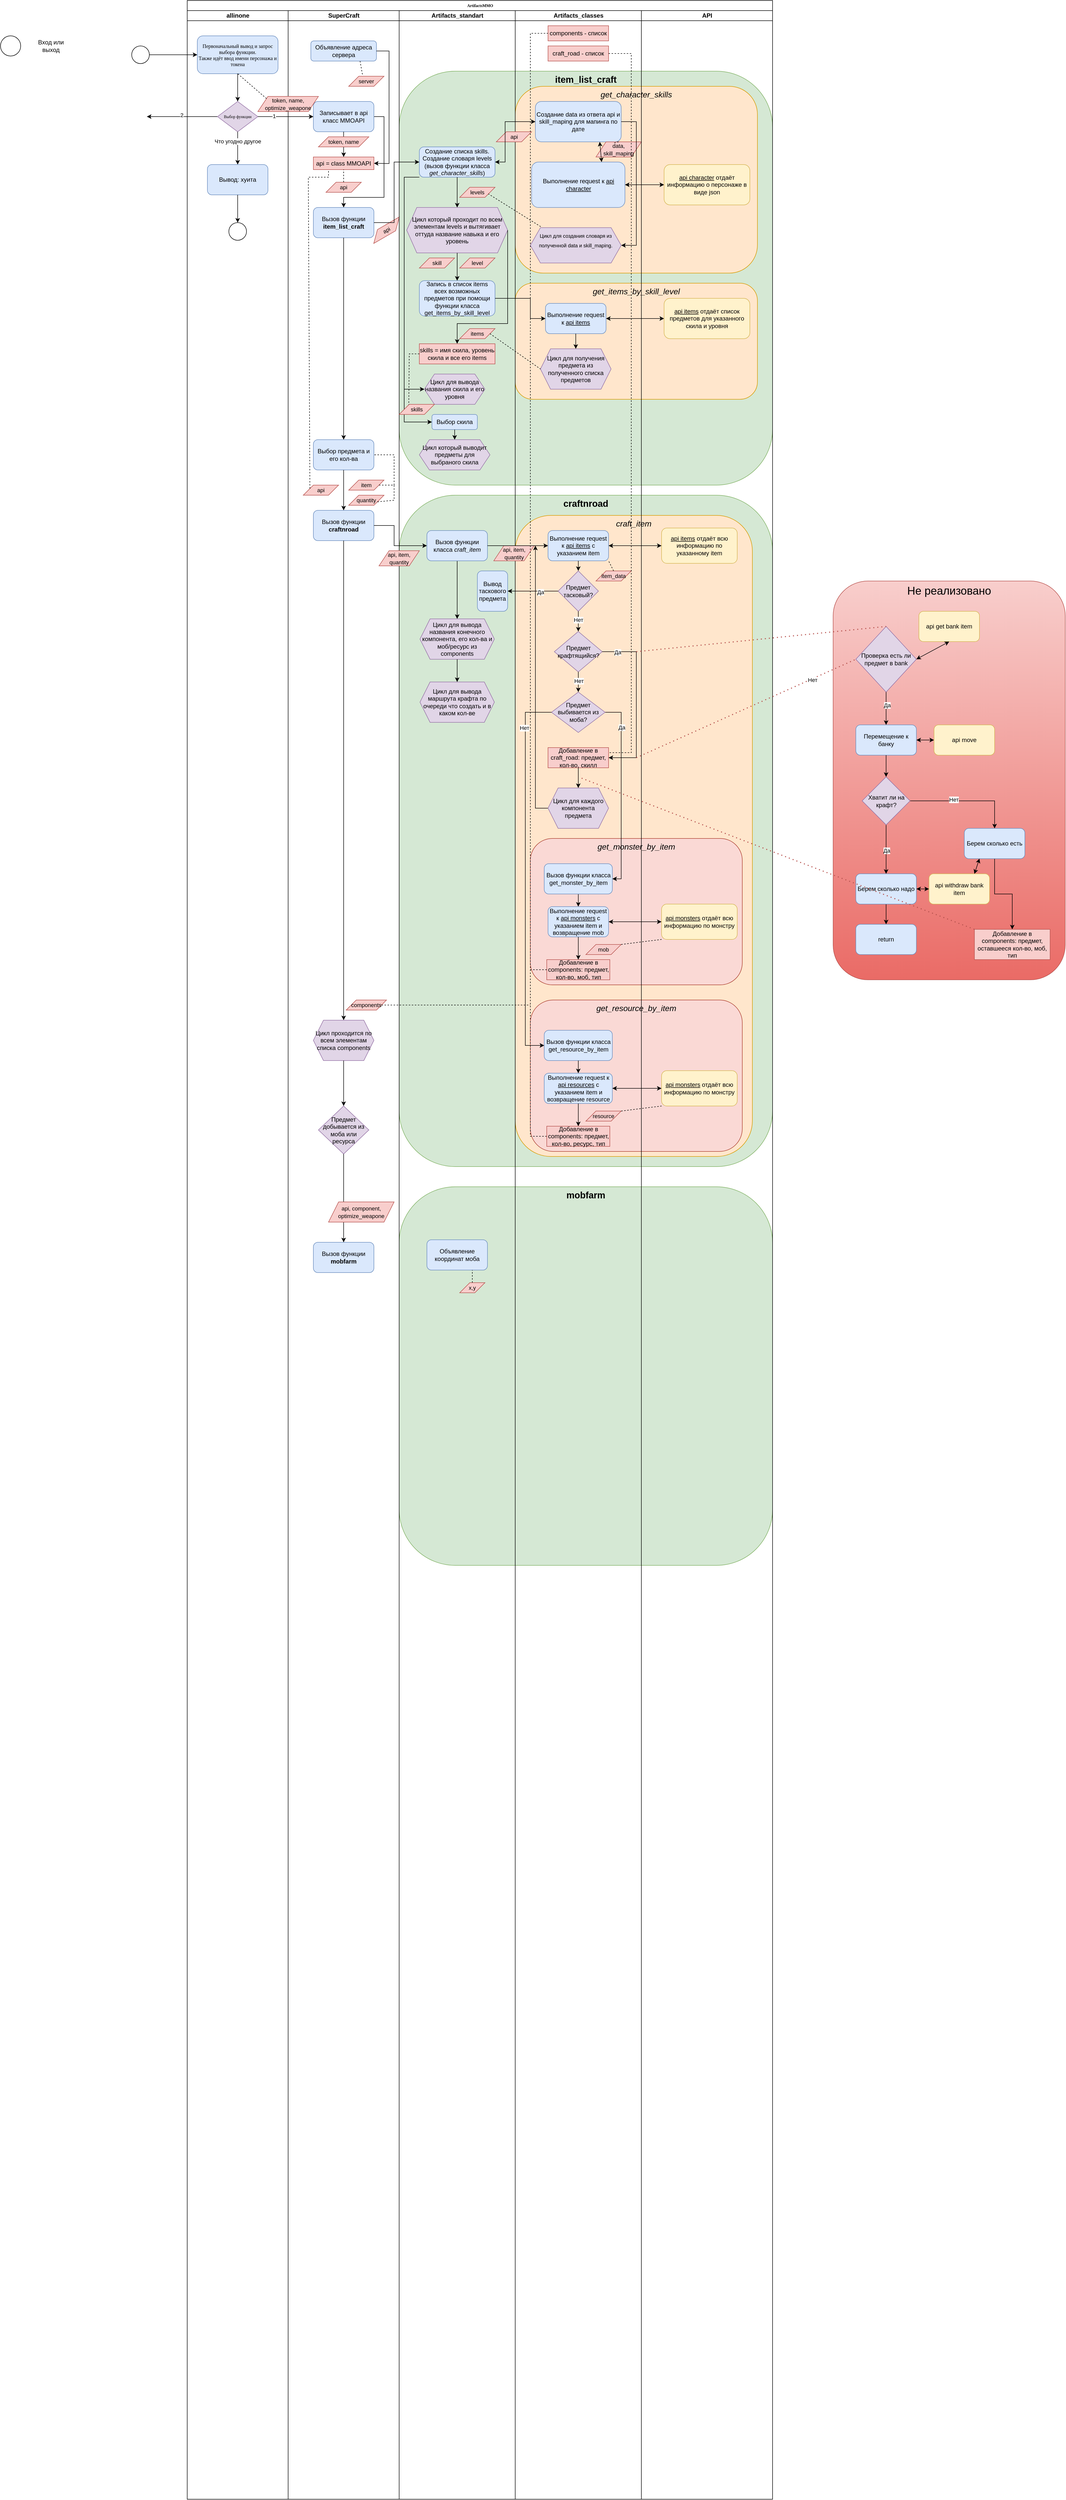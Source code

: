 <mxfile version="24.7.8">
  <diagram name="Page-1" id="74e2e168-ea6b-b213-b513-2b3c1d86103e">
    <mxGraphModel dx="2267" dy="1540" grid="1" gridSize="10" guides="1" tooltips="1" connect="1" arrows="1" fold="1" page="1" pageScale="1" pageWidth="1100" pageHeight="850" background="none" math="0" shadow="0">
      <root>
        <mxCell id="0" />
        <mxCell id="1" parent="0" />
        <mxCell id="BsJBOh8M58MEZXzSAdV2-38" value="&lt;font style=&quot;font-size: 22px;&quot;&gt;Не реализовано&lt;/font&gt;" style="rounded=1;whiteSpace=wrap;html=1;fillColor=#f8cecc;strokeColor=#b85450;gradientColor=#ea6b66;verticalAlign=top;" vertex="1" parent="1">
          <mxGeometry x="1370" y="1120" width="460" height="790" as="geometry" />
        </mxCell>
        <mxCell id="poLL7lBcy-g_3K0iM2oE-5" value="&lt;font style=&quot;font-size: 18px;&quot;&gt;&lt;b&gt;mobfarm&lt;/b&gt;&lt;/font&gt;" style="rounded=1;whiteSpace=wrap;html=1;fillColor=#d5e8d4;strokeColor=#82b366;verticalAlign=top;" parent="1" vertex="1">
          <mxGeometry x="510" y="2320" width="740" height="750" as="geometry" />
        </mxCell>
        <mxCell id="_Go_wcY58dkoTl2KUdr--135" value="&lt;font style=&quot;font-size: 18px;&quot;&gt;&lt;b&gt;craftnroad&lt;/b&gt;&lt;/font&gt;" style="rounded=1;whiteSpace=wrap;html=1;fillColor=#d5e8d4;strokeColor=#82b366;verticalAlign=top;" parent="1" vertex="1">
          <mxGeometry x="510" y="950" width="740" height="1330" as="geometry" />
        </mxCell>
        <mxCell id="_Go_wcY58dkoTl2KUdr--136" value="&lt;font style=&quot;font-size: 16px;&quot;&gt;&lt;i&gt;craft_item&lt;/i&gt;&lt;/font&gt;" style="rounded=1;whiteSpace=wrap;html=1;fillColor=#ffe6cc;strokeColor=#d79b00;verticalAlign=top;" parent="1" vertex="1">
          <mxGeometry x="740" y="990" width="470" height="1270" as="geometry" />
        </mxCell>
        <mxCell id="_Go_wcY58dkoTl2KUdr--143" value="&lt;font style=&quot;font-size: 16px;&quot;&gt;&lt;i&gt;get_monster_by_item&lt;/i&gt;&lt;/font&gt;" style="rounded=1;whiteSpace=wrap;html=1;fillColor=#fad9d5;strokeColor=#ae4132;verticalAlign=top;" parent="1" vertex="1">
          <mxGeometry x="770" y="1630" width="420" height="290" as="geometry" />
        </mxCell>
        <mxCell id="_Go_wcY58dkoTl2KUdr--144" value="&lt;font style=&quot;font-size: 16px;&quot;&gt;&lt;i&gt;get_resource_by_item&lt;/i&gt;&lt;/font&gt;" style="rounded=1;whiteSpace=wrap;html=1;fillColor=#fad9d5;strokeColor=#ae4132;verticalAlign=top;" parent="1" vertex="1">
          <mxGeometry x="770" y="1950" width="420" height="300" as="geometry" />
        </mxCell>
        <mxCell id="_Go_wcY58dkoTl2KUdr--61" value="&lt;font size=&quot;1&quot; style=&quot;&quot;&gt;&lt;b style=&quot;font-size: 18px;&quot;&gt;item_list_craft&lt;/b&gt;&lt;/font&gt;" style="rounded=1;whiteSpace=wrap;html=1;verticalAlign=top;fillColor=#d5e8d4;strokeColor=#82b366;" parent="1" vertex="1">
          <mxGeometry x="510" y="110" width="740" height="820" as="geometry" />
        </mxCell>
        <mxCell id="_Go_wcY58dkoTl2KUdr--63" value="&lt;font style=&quot;font-size: 16px;&quot;&gt;&lt;i&gt;get_items_by_skill_level&lt;/i&gt;&lt;/font&gt;" style="rounded=1;whiteSpace=wrap;html=1;verticalAlign=top;fillColor=#ffe6cc;strokeColor=#d79b00;" parent="1" vertex="1">
          <mxGeometry x="740" y="530" width="480" height="230" as="geometry" />
        </mxCell>
        <mxCell id="_Go_wcY58dkoTl2KUdr--62" value="&lt;font style=&quot;font-size: 16px;&quot;&gt;&lt;i&gt;get_character_skills&lt;/i&gt;&lt;/font&gt;" style="rounded=1;whiteSpace=wrap;html=1;verticalAlign=top;fillColor=#ffe6cc;strokeColor=#d79b00;" parent="1" vertex="1">
          <mxGeometry x="740" y="140" width="480" height="370" as="geometry" />
        </mxCell>
        <mxCell id="0M2zeK8D06UaZELLuQuc-5" value="" style="endArrow=classic;html=1;rounded=0;exitX=0;exitY=0.5;exitDx=0;exitDy=0;" parent="1" source="0M2zeK8D06UaZELLuQuc-1" edge="1">
          <mxGeometry width="50" height="50" relative="1" as="geometry">
            <mxPoint x="30" y="290" as="sourcePoint" />
            <mxPoint x="10" y="200" as="targetPoint" />
          </mxGeometry>
        </mxCell>
        <mxCell id="0M2zeK8D06UaZELLuQuc-9" value="2" style="edgeLabel;html=1;align=center;verticalAlign=middle;resizable=0;points=[];" parent="0M2zeK8D06UaZELLuQuc-5" vertex="1" connectable="0">
          <mxGeometry x="0.022" y="-3" relative="1" as="geometry">
            <mxPoint as="offset" />
          </mxGeometry>
        </mxCell>
        <mxCell id="0M2zeK8D06UaZELLuQuc-13" value="" style="ellipse;whiteSpace=wrap;html=1;aspect=fixed;" parent="1" vertex="1">
          <mxGeometry x="-20" y="60" width="35" height="35" as="geometry" />
        </mxCell>
        <mxCell id="0M2zeK8D06UaZELLuQuc-14" value="" style="endArrow=classic;html=1;rounded=0;exitX=1;exitY=0.5;exitDx=0;exitDy=0;entryX=0;entryY=0.5;entryDx=0;entryDy=0;" parent="1" source="0M2zeK8D06UaZELLuQuc-13" target="77e6c97f196da883-8" edge="1">
          <mxGeometry width="50" height="50" relative="1" as="geometry">
            <mxPoint x="-80" y="290" as="sourcePoint" />
            <mxPoint x="-30" y="240" as="targetPoint" />
          </mxGeometry>
        </mxCell>
        <mxCell id="0M2zeK8D06UaZELLuQuc-15" value="" style="ellipse;whiteSpace=wrap;html=1;aspect=fixed;" parent="1" vertex="1">
          <mxGeometry x="-280" y="40" width="40" height="40" as="geometry" />
        </mxCell>
        <mxCell id="0M2zeK8D06UaZELLuQuc-16" value="Вход или выход" style="text;html=1;align=center;verticalAlign=middle;whiteSpace=wrap;rounded=0;" parent="1" vertex="1">
          <mxGeometry x="-210" y="45" width="60" height="30" as="geometry" />
        </mxCell>
        <mxCell id="77e6c97f196da883-1" value="ArtifactsMMO" style="swimlane;html=1;childLayout=stackLayout;startSize=20;rounded=0;shadow=0;labelBackgroundColor=none;strokeWidth=1;fontFamily=Verdana;fontSize=8;align=center;" parent="1" vertex="1">
          <mxGeometry x="90" y="-30" width="1160" height="4950" as="geometry" />
        </mxCell>
        <mxCell id="77e6c97f196da883-2" value="allinone" style="swimlane;html=1;startSize=20;" parent="77e6c97f196da883-1" vertex="1">
          <mxGeometry y="20" width="200" height="4930" as="geometry" />
        </mxCell>
        <mxCell id="77e6c97f196da883-8" value="&lt;font style=&quot;font-size: 10px;&quot;&gt;Пе&lt;font style=&quot;font-size: 10px;&quot;&gt;рвоначальный вывод и запрос выбора функции.&lt;br&gt;Также идёт ввод имени персонажа и токена&lt;/font&gt;&lt;/font&gt;" style="rounded=1;whiteSpace=wrap;html=1;shadow=0;labelBackgroundColor=none;strokeWidth=1;fontFamily=Verdana;fontSize=8;align=center;fillColor=#dae8fc;strokeColor=#6c8ebf;" parent="77e6c97f196da883-2" vertex="1">
          <mxGeometry x="20" y="50" width="160" height="75" as="geometry" />
        </mxCell>
        <mxCell id="0M2zeK8D06UaZELLuQuc-1" value="Выбор функции" style="rhombus;whiteSpace=wrap;html=1;rounded=0;shadow=0;labelBackgroundColor=none;strokeWidth=1;fontFamily=Verdana;fontSize=8;align=center;fillColor=#e1d5e7;strokeColor=#9673a6;" parent="77e6c97f196da883-2" vertex="1">
          <mxGeometry x="60" y="180" width="80" height="60" as="geometry" />
        </mxCell>
        <mxCell id="0M2zeK8D06UaZELLuQuc-2" value="" style="endArrow=classic;html=1;rounded=0;exitX=0.5;exitY=1;exitDx=0;exitDy=0;entryX=0.5;entryY=0;entryDx=0;entryDy=0;" parent="77e6c97f196da883-2" source="77e6c97f196da883-8" target="0M2zeK8D06UaZELLuQuc-1" edge="1">
          <mxGeometry width="50" height="50" relative="1" as="geometry">
            <mxPoint x="440" y="240" as="sourcePoint" />
            <mxPoint x="490" y="190" as="targetPoint" />
          </mxGeometry>
        </mxCell>
        <mxCell id="0M2zeK8D06UaZELLuQuc-10" value="" style="endArrow=classic;html=1;rounded=0;exitX=0.5;exitY=1;exitDx=0;exitDy=0;entryX=0.5;entryY=0;entryDx=0;entryDy=0;" parent="77e6c97f196da883-2" source="0M2zeK8D06UaZELLuQuc-1" target="0M2zeK8D06UaZELLuQuc-12" edge="1">
          <mxGeometry width="50" height="50" relative="1" as="geometry">
            <mxPoint x="50" y="310" as="sourcePoint" />
            <mxPoint x="70" y="260" as="targetPoint" />
          </mxGeometry>
        </mxCell>
        <mxCell id="0M2zeK8D06UaZELLuQuc-42" value="Что угодно другое" style="edgeLabel;html=1;align=center;verticalAlign=middle;resizable=0;points=[];" parent="0M2zeK8D06UaZELLuQuc-10" vertex="1" connectable="0">
          <mxGeometry x="-0.409" relative="1" as="geometry">
            <mxPoint as="offset" />
          </mxGeometry>
        </mxCell>
        <mxCell id="0M2zeK8D06UaZELLuQuc-12" value="Вывод: хуита" style="rounded=1;whiteSpace=wrap;html=1;fillColor=#dae8fc;strokeColor=#6c8ebf;" parent="77e6c97f196da883-2" vertex="1">
          <mxGeometry x="40" y="305" width="120" height="60" as="geometry" />
        </mxCell>
        <mxCell id="0M2zeK8D06UaZELLuQuc-17" value="" style="ellipse;whiteSpace=wrap;html=1;aspect=fixed;" parent="77e6c97f196da883-2" vertex="1">
          <mxGeometry x="82.5" y="420" width="35" height="35" as="geometry" />
        </mxCell>
        <mxCell id="0M2zeK8D06UaZELLuQuc-18" value="" style="endArrow=classic;html=1;rounded=0;exitX=0.5;exitY=1;exitDx=0;exitDy=0;entryX=0.5;entryY=0;entryDx=0;entryDy=0;" parent="77e6c97f196da883-2" source="0M2zeK8D06UaZELLuQuc-12" target="0M2zeK8D06UaZELLuQuc-17" edge="1">
          <mxGeometry width="50" height="50" relative="1" as="geometry">
            <mxPoint x="-250" y="350" as="sourcePoint" />
            <mxPoint x="-200" y="300" as="targetPoint" />
          </mxGeometry>
        </mxCell>
        <mxCell id="_Go_wcY58dkoTl2KUdr--102" value="" style="endArrow=classic;html=1;rounded=0;exitX=0;exitY=0.5;exitDx=0;exitDy=0;" parent="77e6c97f196da883-2" source="_Go_wcY58dkoTl2KUdr--99" edge="1">
          <mxGeometry width="50" height="50" relative="1" as="geometry">
            <mxPoint x="120" y="1480" as="sourcePoint" />
            <mxPoint x="690" y="1060" as="targetPoint" />
            <Array as="points">
              <mxPoint x="690" y="1580" />
            </Array>
          </mxGeometry>
        </mxCell>
        <mxCell id="poLL7lBcy-g_3K0iM2oE-8" value="" style="endArrow=none;dashed=1;html=1;rounded=0;exitX=0;exitY=0.5;exitDx=0;exitDy=0;" parent="77e6c97f196da883-2" source="_Go_wcY58dkoTl2KUdr--128" edge="1">
          <mxGeometry width="50" height="50" relative="1" as="geometry">
            <mxPoint x="50" y="1970" as="sourcePoint" />
            <mxPoint x="680" y="1900" as="targetPoint" />
            <Array as="points">
              <mxPoint x="680" y="2230" />
            </Array>
          </mxGeometry>
        </mxCell>
        <mxCell id="77e6c97f196da883-3" value="SuperCraft" style="swimlane;html=1;startSize=20;" parent="77e6c97f196da883-1" vertex="1">
          <mxGeometry x="200" y="20" width="220" height="4930" as="geometry" />
        </mxCell>
        <mxCell id="0M2zeK8D06UaZELLuQuc-44" style="edgeStyle=orthogonalEdgeStyle;rounded=0;orthogonalLoop=1;jettySize=auto;html=1;exitX=1;exitY=0.5;exitDx=0;exitDy=0;entryX=0.5;entryY=0;entryDx=0;entryDy=0;" parent="77e6c97f196da883-3" source="0M2zeK8D06UaZELLuQuc-3" target="0M2zeK8D06UaZELLuQuc-43" edge="1">
          <mxGeometry relative="1" as="geometry">
            <Array as="points">
              <mxPoint x="190" y="210" />
              <mxPoint x="190" y="370" />
              <mxPoint x="110" y="370" />
            </Array>
          </mxGeometry>
        </mxCell>
        <mxCell id="0M2zeK8D06UaZELLuQuc-3" value="Записывает в api класс MMOAPI" style="rounded=1;whiteSpace=wrap;html=1;fillColor=#dae8fc;strokeColor=#6c8ebf;" parent="77e6c97f196da883-3" vertex="1">
          <mxGeometry x="50" y="180" width="120" height="60" as="geometry" />
        </mxCell>
        <mxCell id="0M2zeK8D06UaZELLuQuc-19" value="api = class MMOAPI" style="rounded=0;whiteSpace=wrap;html=1;fillColor=#f8cecc;strokeColor=#b85450;" parent="77e6c97f196da883-3" vertex="1">
          <mxGeometry x="50" y="290" width="120" height="25" as="geometry" />
        </mxCell>
        <mxCell id="0M2zeK8D06UaZELLuQuc-30" value="&lt;font style=&quot;font-size: 11px;&quot;&gt;token, name, optimize_weapone&lt;/font&gt;" style="shape=parallelogram;perimeter=parallelogramPerimeter;whiteSpace=wrap;html=1;fixedSize=1;align=center;fillColor=#f8cecc;strokeColor=#b85450;" parent="77e6c97f196da883-3" vertex="1">
          <mxGeometry x="-60" y="170" width="120" height="30" as="geometry" />
        </mxCell>
        <mxCell id="0M2zeK8D06UaZELLuQuc-32" value="Объявление адреса сервера" style="rounded=1;whiteSpace=wrap;html=1;fillColor=#dae8fc;strokeColor=#6c8ebf;" parent="77e6c97f196da883-3" vertex="1">
          <mxGeometry x="45" y="60" width="130" height="40" as="geometry" />
        </mxCell>
        <mxCell id="0M2zeK8D06UaZELLuQuc-33" value="" style="endArrow=classic;html=1;rounded=0;exitX=0.5;exitY=1;exitDx=0;exitDy=0;entryX=0.5;entryY=0;entryDx=0;entryDy=0;" parent="77e6c97f196da883-3" source="0M2zeK8D06UaZELLuQuc-3" target="0M2zeK8D06UaZELLuQuc-19" edge="1">
          <mxGeometry width="50" height="50" relative="1" as="geometry">
            <mxPoint x="250" y="200" as="sourcePoint" />
            <mxPoint x="300" y="150" as="targetPoint" />
          </mxGeometry>
        </mxCell>
        <mxCell id="0M2zeK8D06UaZELLuQuc-34" value="" style="endArrow=classic;html=1;rounded=0;exitX=1;exitY=0.5;exitDx=0;exitDy=0;entryX=1;entryY=0.5;entryDx=0;entryDy=0;" parent="77e6c97f196da883-3" source="0M2zeK8D06UaZELLuQuc-32" target="0M2zeK8D06UaZELLuQuc-19" edge="1">
          <mxGeometry width="50" height="50" relative="1" as="geometry">
            <mxPoint x="250" y="230" as="sourcePoint" />
            <mxPoint x="200" y="300" as="targetPoint" />
            <Array as="points">
              <mxPoint x="200" y="80" />
              <mxPoint x="200" y="140" />
              <mxPoint x="200" y="303" />
            </Array>
          </mxGeometry>
        </mxCell>
        <mxCell id="0M2zeK8D06UaZELLuQuc-35" value="&lt;span style=&quot;font-size: 11px;&quot;&gt;server&lt;/span&gt;" style="shape=parallelogram;perimeter=parallelogramPerimeter;whiteSpace=wrap;html=1;fixedSize=1;align=center;fillColor=#f8cecc;strokeColor=#b85450;" parent="77e6c97f196da883-3" vertex="1">
          <mxGeometry x="120" y="130" width="70" height="20" as="geometry" />
        </mxCell>
        <mxCell id="0M2zeK8D06UaZELLuQuc-37" value="" style="endArrow=none;dashed=1;html=1;rounded=0;entryX=0.75;entryY=1;entryDx=0;entryDy=0;exitX=0.389;exitY=-0.18;exitDx=0;exitDy=0;exitPerimeter=0;" parent="77e6c97f196da883-3" source="0M2zeK8D06UaZELLuQuc-35" target="0M2zeK8D06UaZELLuQuc-32" edge="1">
          <mxGeometry width="50" height="50" relative="1" as="geometry">
            <mxPoint x="90" y="450" as="sourcePoint" />
            <mxPoint x="140" y="400" as="targetPoint" />
          </mxGeometry>
        </mxCell>
        <mxCell id="0M2zeK8D06UaZELLuQuc-38" value="&lt;font style=&quot;font-size: 11px;&quot;&gt;token, name&lt;/font&gt;" style="shape=parallelogram;perimeter=parallelogramPerimeter;whiteSpace=wrap;html=1;fixedSize=1;align=center;fillColor=#f8cecc;strokeColor=#b85450;" parent="77e6c97f196da883-3" vertex="1">
          <mxGeometry x="60" y="250" width="100" height="20" as="geometry" />
        </mxCell>
        <mxCell id="0M2zeK8D06UaZELLuQuc-39" value="&lt;span style=&quot;font-size: 11px;&quot;&gt;api&lt;/span&gt;" style="shape=parallelogram;perimeter=parallelogramPerimeter;whiteSpace=wrap;html=1;fixedSize=1;align=center;fillColor=#f8cecc;strokeColor=#b85450;" parent="77e6c97f196da883-3" vertex="1">
          <mxGeometry x="75" y="340" width="70" height="20" as="geometry" />
        </mxCell>
        <mxCell id="0M2zeK8D06UaZELLuQuc-41" value="" style="endArrow=none;dashed=1;html=1;rounded=0;entryX=0.5;entryY=1;entryDx=0;entryDy=0;exitX=0.5;exitY=0;exitDx=0;exitDy=0;" parent="77e6c97f196da883-3" source="0M2zeK8D06UaZELLuQuc-39" target="0M2zeK8D06UaZELLuQuc-19" edge="1">
          <mxGeometry width="50" height="50" relative="1" as="geometry">
            <mxPoint x="80" y="420" as="sourcePoint" />
            <mxPoint x="130" y="370" as="targetPoint" />
          </mxGeometry>
        </mxCell>
        <mxCell id="0M2zeK8D06UaZELLuQuc-43" value="Вызов функции &lt;b&gt;item_list_craft&lt;/b&gt;" style="rounded=1;whiteSpace=wrap;html=1;fillColor=#dae8fc;strokeColor=#6c8ebf;" parent="77e6c97f196da883-3" vertex="1">
          <mxGeometry x="50" y="390" width="120" height="60" as="geometry" />
        </mxCell>
        <mxCell id="0M2zeK8D06UaZELLuQuc-46" value="&lt;span style=&quot;font-size: 11px;&quot;&gt;api&lt;/span&gt;" style="shape=parallelogram;perimeter=parallelogramPerimeter;whiteSpace=wrap;html=1;fixedSize=1;align=center;fillColor=#f8cecc;strokeColor=#b85450;rotation=-30;" parent="77e6c97f196da883-3" vertex="1">
          <mxGeometry x="160" y="425" width="70" height="20" as="geometry" />
        </mxCell>
        <mxCell id="_Go_wcY58dkoTl2KUdr--48" value="Выбор предмета и его кол-ва" style="rounded=1;whiteSpace=wrap;html=1;fillColor=#dae8fc;strokeColor=#6c8ebf;" parent="77e6c97f196da883-3" vertex="1">
          <mxGeometry x="50" y="850" width="120" height="60" as="geometry" />
        </mxCell>
        <mxCell id="_Go_wcY58dkoTl2KUdr--50" value="" style="endArrow=classic;html=1;rounded=0;exitX=0.5;exitY=1;exitDx=0;exitDy=0;entryX=0.5;entryY=0;entryDx=0;entryDy=0;" parent="77e6c97f196da883-3" source="0M2zeK8D06UaZELLuQuc-43" target="_Go_wcY58dkoTl2KUdr--48" edge="1">
          <mxGeometry width="50" height="50" relative="1" as="geometry">
            <mxPoint x="-310" y="780" as="sourcePoint" />
            <mxPoint x="-260" y="730" as="targetPoint" />
          </mxGeometry>
        </mxCell>
        <mxCell id="_Go_wcY58dkoTl2KUdr--51" value="Вызов функции &lt;b&gt;craftnroad&lt;/b&gt;" style="rounded=1;whiteSpace=wrap;html=1;fillColor=#dae8fc;strokeColor=#6c8ebf;" parent="77e6c97f196da883-3" vertex="1">
          <mxGeometry x="50" y="990" width="120" height="60" as="geometry" />
        </mxCell>
        <mxCell id="_Go_wcY58dkoTl2KUdr--52" value="" style="endArrow=classic;html=1;rounded=0;exitX=0.5;exitY=1;exitDx=0;exitDy=0;entryX=0.5;entryY=0;entryDx=0;entryDy=0;" parent="77e6c97f196da883-3" source="_Go_wcY58dkoTl2KUdr--48" target="_Go_wcY58dkoTl2KUdr--51" edge="1">
          <mxGeometry width="50" height="50" relative="1" as="geometry">
            <mxPoint x="-340" y="940" as="sourcePoint" />
            <mxPoint x="-290" y="890" as="targetPoint" />
          </mxGeometry>
        </mxCell>
        <mxCell id="_Go_wcY58dkoTl2KUdr--53" value="&lt;span style=&quot;font-size: 11px;&quot;&gt;api&lt;/span&gt;" style="shape=parallelogram;perimeter=parallelogramPerimeter;whiteSpace=wrap;html=1;fixedSize=1;align=center;fillColor=#f8cecc;strokeColor=#b85450;" parent="77e6c97f196da883-3" vertex="1">
          <mxGeometry x="30" y="940" width="70" height="20" as="geometry" />
        </mxCell>
        <mxCell id="_Go_wcY58dkoTl2KUdr--54" value="&lt;span style=&quot;font-size: 11px;&quot;&gt;item&lt;/span&gt;" style="shape=parallelogram;perimeter=parallelogramPerimeter;whiteSpace=wrap;html=1;fixedSize=1;align=center;fillColor=#f8cecc;strokeColor=#b85450;" parent="77e6c97f196da883-3" vertex="1">
          <mxGeometry x="120" y="930" width="70" height="20" as="geometry" />
        </mxCell>
        <mxCell id="_Go_wcY58dkoTl2KUdr--55" value="&lt;span style=&quot;font-size: 11px;&quot;&gt;quantity&lt;/span&gt;" style="shape=parallelogram;perimeter=parallelogramPerimeter;whiteSpace=wrap;html=1;fixedSize=1;align=center;fillColor=#f8cecc;strokeColor=#b85450;" parent="77e6c97f196da883-3" vertex="1">
          <mxGeometry x="120" y="960" width="70" height="20" as="geometry" />
        </mxCell>
        <mxCell id="_Go_wcY58dkoTl2KUdr--58" value="" style="endArrow=none;dashed=1;html=1;rounded=0;entryX=1;entryY=0.5;entryDx=0;entryDy=0;exitX=1;exitY=0.5;exitDx=0;exitDy=0;" parent="77e6c97f196da883-3" source="_Go_wcY58dkoTl2KUdr--54" target="_Go_wcY58dkoTl2KUdr--48" edge="1">
          <mxGeometry width="50" height="50" relative="1" as="geometry">
            <mxPoint x="-320" y="840" as="sourcePoint" />
            <mxPoint x="-270" y="790" as="targetPoint" />
            <Array as="points">
              <mxPoint x="210" y="940" />
              <mxPoint x="210" y="880" />
            </Array>
          </mxGeometry>
        </mxCell>
        <mxCell id="_Go_wcY58dkoTl2KUdr--60" value="" style="endArrow=none;dashed=1;html=1;rounded=0;entryX=0.25;entryY=1;entryDx=0;entryDy=0;exitX=0;exitY=0.25;exitDx=0;exitDy=0;" parent="77e6c97f196da883-3" source="_Go_wcY58dkoTl2KUdr--53" target="0M2zeK8D06UaZELLuQuc-19" edge="1">
          <mxGeometry width="50" height="50" relative="1" as="geometry">
            <mxPoint x="40" y="640" as="sourcePoint" />
            <mxPoint x="80" y="320" as="targetPoint" />
            <Array as="points">
              <mxPoint x="40" y="330" />
              <mxPoint x="80" y="330" />
            </Array>
          </mxGeometry>
        </mxCell>
        <mxCell id="poLL7lBcy-g_3K0iM2oE-6" value="Цикл проходится по всем элементам списка components" style="shape=hexagon;perimeter=hexagonPerimeter2;whiteSpace=wrap;html=1;fixedSize=1;fillColor=#e1d5e7;strokeColor=#9673a6;" parent="77e6c97f196da883-3" vertex="1">
          <mxGeometry x="50" y="2000" width="120" height="80" as="geometry" />
        </mxCell>
        <mxCell id="poLL7lBcy-g_3K0iM2oE-4" value="" style="endArrow=classic;html=1;rounded=0;exitX=0.5;exitY=1;exitDx=0;exitDy=0;entryX=0.5;entryY=0;entryDx=0;entryDy=0;" parent="77e6c97f196da883-3" source="_Go_wcY58dkoTl2KUdr--51" target="poLL7lBcy-g_3K0iM2oE-6" edge="1">
          <mxGeometry width="50" height="50" relative="1" as="geometry">
            <mxPoint x="-140" y="1240" as="sourcePoint" />
            <mxPoint x="110" y="1980" as="targetPoint" />
          </mxGeometry>
        </mxCell>
        <mxCell id="poLL7lBcy-g_3K0iM2oE-10" value="&lt;span style=&quot;font-size: 11px;&quot;&gt;components&lt;/span&gt;" style="shape=parallelogram;perimeter=parallelogramPerimeter;whiteSpace=wrap;html=1;fixedSize=1;align=center;fillColor=#f8cecc;strokeColor=#b85450;" parent="77e6c97f196da883-3" vertex="1">
          <mxGeometry x="115" y="1960" width="80" height="20" as="geometry" />
        </mxCell>
        <mxCell id="poLL7lBcy-g_3K0iM2oE-13" value="Предмет добывается из моба или ресурса" style="rhombus;whiteSpace=wrap;html=1;fillColor=#e1d5e7;strokeColor=#9673a6;" parent="77e6c97f196da883-3" vertex="1">
          <mxGeometry x="60" y="2170" width="100" height="95" as="geometry" />
        </mxCell>
        <mxCell id="poLL7lBcy-g_3K0iM2oE-14" value="" style="endArrow=classic;html=1;rounded=0;exitX=0.5;exitY=1;exitDx=0;exitDy=0;entryX=0.5;entryY=0;entryDx=0;entryDy=0;" parent="77e6c97f196da883-3" source="poLL7lBcy-g_3K0iM2oE-6" target="poLL7lBcy-g_3K0iM2oE-13" edge="1">
          <mxGeometry width="50" height="50" relative="1" as="geometry">
            <mxPoint x="100" y="2340" as="sourcePoint" />
            <mxPoint x="150" y="2290" as="targetPoint" />
          </mxGeometry>
        </mxCell>
        <mxCell id="poLL7lBcy-g_3K0iM2oE-15" value="Вызов функции &lt;b&gt;mobfarm&lt;/b&gt;" style="rounded=1;whiteSpace=wrap;html=1;fillColor=#dae8fc;strokeColor=#6c8ebf;" parent="77e6c97f196da883-3" vertex="1">
          <mxGeometry x="50" y="2440" width="120" height="60" as="geometry" />
        </mxCell>
        <mxCell id="poLL7lBcy-g_3K0iM2oE-16" value="" style="endArrow=classic;html=1;rounded=0;exitX=0.5;exitY=1;exitDx=0;exitDy=0;entryX=0.5;entryY=0;entryDx=0;entryDy=0;" parent="77e6c97f196da883-3" source="poLL7lBcy-g_3K0iM2oE-13" target="poLL7lBcy-g_3K0iM2oE-15" edge="1">
          <mxGeometry width="50" height="50" relative="1" as="geometry">
            <mxPoint x="90" y="2380" as="sourcePoint" />
            <mxPoint x="140" y="2330" as="targetPoint" />
          </mxGeometry>
        </mxCell>
        <mxCell id="poLL7lBcy-g_3K0iM2oE-17" value="&lt;span style=&quot;font-size: 11px;&quot;&gt;api, component, optimize_weapone&lt;/span&gt;" style="shape=parallelogram;perimeter=parallelogramPerimeter;whiteSpace=wrap;html=1;fixedSize=1;align=center;fillColor=#f8cecc;strokeColor=#b85450;" parent="77e6c97f196da883-3" vertex="1">
          <mxGeometry x="80" y="2360" width="130" height="40" as="geometry" />
        </mxCell>
        <mxCell id="77e6c97f196da883-4" value="Artifacts_standart" style="swimlane;html=1;startSize=20;" parent="77e6c97f196da883-1" vertex="1">
          <mxGeometry x="420" y="20" width="230" height="4930" as="geometry" />
        </mxCell>
        <mxCell id="0M2zeK8D06UaZELLuQuc-49" value="Создание списка skills.&lt;br&gt;Создание словаря levels (вызов функции класса &lt;i&gt;get_character_skills&lt;/i&gt;)" style="rounded=1;whiteSpace=wrap;html=1;fillColor=#dae8fc;strokeColor=#6c8ebf;" parent="77e6c97f196da883-4" vertex="1">
          <mxGeometry x="40" y="270" width="150" height="60" as="geometry" />
        </mxCell>
        <mxCell id="_Go_wcY58dkoTl2KUdr--11" value="&lt;span style=&quot;font-size: 11px;&quot;&gt;levels&lt;/span&gt;" style="shape=parallelogram;perimeter=parallelogramPerimeter;whiteSpace=wrap;html=1;fixedSize=1;align=center;fillColor=#f8cecc;strokeColor=#b85450;" parent="77e6c97f196da883-4" vertex="1">
          <mxGeometry x="120" y="350" width="70" height="20" as="geometry" />
        </mxCell>
        <mxCell id="_Go_wcY58dkoTl2KUdr--13" value="Цикл который проходит по всем элементам levels и вытягивает оттуда название навыка и его уровень" style="shape=hexagon;perimeter=hexagonPerimeter2;whiteSpace=wrap;html=1;fixedSize=1;fillColor=#e1d5e7;strokeColor=#9673a6;" parent="77e6c97f196da883-4" vertex="1">
          <mxGeometry x="15" y="390" width="200" height="90" as="geometry" />
        </mxCell>
        <mxCell id="_Go_wcY58dkoTl2KUdr--14" value="" style="endArrow=classic;html=1;rounded=0;exitX=0.5;exitY=1;exitDx=0;exitDy=0;entryX=0.5;entryY=0;entryDx=0;entryDy=0;" parent="77e6c97f196da883-4" source="0M2zeK8D06UaZELLuQuc-49" target="_Go_wcY58dkoTl2KUdr--13" edge="1">
          <mxGeometry width="50" height="50" relative="1" as="geometry">
            <mxPoint x="140" y="560" as="sourcePoint" />
            <mxPoint x="190" y="510" as="targetPoint" />
          </mxGeometry>
        </mxCell>
        <mxCell id="_Go_wcY58dkoTl2KUdr--19" value="Запись в список items всех возможных предметов при помощи функции класса get_items_by_skill_level" style="rounded=1;whiteSpace=wrap;html=1;fillColor=#dae8fc;strokeColor=#6c8ebf;" parent="77e6c97f196da883-4" vertex="1">
          <mxGeometry x="40" y="535" width="150" height="70" as="geometry" />
        </mxCell>
        <mxCell id="_Go_wcY58dkoTl2KUdr--20" value="" style="endArrow=classic;html=1;rounded=0;exitX=0.5;exitY=1;exitDx=0;exitDy=0;entryX=0.5;entryY=0;entryDx=0;entryDy=0;" parent="77e6c97f196da883-4" source="_Go_wcY58dkoTl2KUdr--13" target="_Go_wcY58dkoTl2KUdr--19" edge="1">
          <mxGeometry width="50" height="50" relative="1" as="geometry">
            <mxPoint x="80" y="700" as="sourcePoint" />
            <mxPoint x="130" y="650" as="targetPoint" />
          </mxGeometry>
        </mxCell>
        <mxCell id="_Go_wcY58dkoTl2KUdr--21" value="&lt;span style=&quot;font-size: 11px;&quot;&gt;skill&lt;/span&gt;" style="shape=parallelogram;perimeter=parallelogramPerimeter;whiteSpace=wrap;html=1;fixedSize=1;align=center;fillColor=#f8cecc;strokeColor=#b85450;" parent="77e6c97f196da883-4" vertex="1">
          <mxGeometry x="40" y="490" width="70" height="20" as="geometry" />
        </mxCell>
        <mxCell id="_Go_wcY58dkoTl2KUdr--22" value="&lt;span style=&quot;font-size: 11px;&quot;&gt;level&lt;/span&gt;" style="shape=parallelogram;perimeter=parallelogramPerimeter;whiteSpace=wrap;html=1;fixedSize=1;align=center;fillColor=#f8cecc;strokeColor=#b85450;" parent="77e6c97f196da883-4" vertex="1">
          <mxGeometry x="120" y="490" width="70" height="20" as="geometry" />
        </mxCell>
        <mxCell id="_Go_wcY58dkoTl2KUdr--29" value="&lt;span style=&quot;font-size: 11px;&quot;&gt;items&lt;/span&gt;" style="shape=parallelogram;perimeter=parallelogramPerimeter;whiteSpace=wrap;html=1;fixedSize=1;align=center;fillColor=#f8cecc;strokeColor=#b85450;" parent="77e6c97f196da883-4" vertex="1">
          <mxGeometry x="120" y="630" width="70" height="20" as="geometry" />
        </mxCell>
        <mxCell id="_Go_wcY58dkoTl2KUdr--31" value="" style="endArrow=classic;html=1;rounded=0;exitX=1;exitY=0.5;exitDx=0;exitDy=0;entryX=0.5;entryY=0;entryDx=0;entryDy=0;" parent="77e6c97f196da883-4" source="_Go_wcY58dkoTl2KUdr--13" target="_Go_wcY58dkoTl2KUdr--33" edge="1">
          <mxGeometry width="50" height="50" relative="1" as="geometry">
            <mxPoint x="70" y="770" as="sourcePoint" />
            <mxPoint x="100" y="650" as="targetPoint" />
            <Array as="points">
              <mxPoint x="215" y="620" />
              <mxPoint x="115" y="620" />
            </Array>
          </mxGeometry>
        </mxCell>
        <mxCell id="_Go_wcY58dkoTl2KUdr--33" value="skills = имя скила, уровень скила и все его items" style="rounded=0;whiteSpace=wrap;html=1;fillColor=#f8cecc;strokeColor=#b85450;" parent="77e6c97f196da883-4" vertex="1">
          <mxGeometry x="40" y="660" width="150" height="40" as="geometry" />
        </mxCell>
        <mxCell id="_Go_wcY58dkoTl2KUdr--34" value="Цикл для вывода названия скила и его уровня" style="shape=hexagon;perimeter=hexagonPerimeter2;whiteSpace=wrap;html=1;fixedSize=1;fillColor=#e1d5e7;strokeColor=#9673a6;" parent="77e6c97f196da883-4" vertex="1">
          <mxGeometry x="50" y="720" width="120" height="60" as="geometry" />
        </mxCell>
        <mxCell id="_Go_wcY58dkoTl2KUdr--39" value="" style="endArrow=classic;html=1;rounded=0;entryX=0;entryY=0.5;entryDx=0;entryDy=0;exitX=0;exitY=1;exitDx=0;exitDy=0;" parent="77e6c97f196da883-4" source="0M2zeK8D06UaZELLuQuc-49" target="_Go_wcY58dkoTl2KUdr--34" edge="1">
          <mxGeometry width="50" height="50" relative="1" as="geometry">
            <mxPoint x="90" y="880" as="sourcePoint" />
            <mxPoint x="140" y="830" as="targetPoint" />
            <Array as="points">
              <mxPoint x="10" y="330" />
              <mxPoint x="10" y="750" />
            </Array>
          </mxGeometry>
        </mxCell>
        <mxCell id="_Go_wcY58dkoTl2KUdr--41" value="" style="endArrow=classic;html=1;rounded=0;entryX=0;entryY=0.5;entryDx=0;entryDy=0;" parent="77e6c97f196da883-4" target="_Go_wcY58dkoTl2KUdr--42" edge="1">
          <mxGeometry width="50" height="50" relative="1" as="geometry">
            <mxPoint x="10" y="750" as="sourcePoint" />
            <mxPoint x="50" y="810" as="targetPoint" />
            <Array as="points">
              <mxPoint x="10" y="815" />
            </Array>
          </mxGeometry>
        </mxCell>
        <mxCell id="_Go_wcY58dkoTl2KUdr--42" value="Выбор скила" style="rounded=1;whiteSpace=wrap;html=1;fillColor=#dae8fc;strokeColor=#6c8ebf;" parent="77e6c97f196da883-4" vertex="1">
          <mxGeometry x="65" y="800" width="90" height="30" as="geometry" />
        </mxCell>
        <mxCell id="_Go_wcY58dkoTl2KUdr--43" value="" style="endArrow=classic;html=1;rounded=0;exitX=0.5;exitY=1;exitDx=0;exitDy=0;entryX=0.5;entryY=0;entryDx=0;entryDy=0;" parent="77e6c97f196da883-4" source="_Go_wcY58dkoTl2KUdr--42" target="_Go_wcY58dkoTl2KUdr--44" edge="1">
          <mxGeometry width="50" height="50" relative="1" as="geometry">
            <mxPoint x="80" y="950" as="sourcePoint" />
            <mxPoint x="110" y="860" as="targetPoint" />
          </mxGeometry>
        </mxCell>
        <mxCell id="_Go_wcY58dkoTl2KUdr--44" value="Цикл который выводит предметы для выбраного скила" style="shape=hexagon;perimeter=hexagonPerimeter2;whiteSpace=wrap;html=1;fixedSize=1;fillColor=#e1d5e7;strokeColor=#9673a6;" parent="77e6c97f196da883-4" vertex="1">
          <mxGeometry x="40" y="850" width="140" height="60" as="geometry" />
        </mxCell>
        <mxCell id="_Go_wcY58dkoTl2KUdr--46" value="&lt;span style=&quot;font-size: 11px;&quot;&gt;skills&lt;/span&gt;" style="shape=parallelogram;perimeter=parallelogramPerimeter;whiteSpace=wrap;html=1;fixedSize=1;align=center;fillColor=#f8cecc;strokeColor=#b85450;" parent="77e6c97f196da883-4" vertex="1">
          <mxGeometry y="780" width="70" height="20" as="geometry" />
        </mxCell>
        <mxCell id="_Go_wcY58dkoTl2KUdr--47" value="" style="endArrow=none;dashed=1;html=1;rounded=0;exitX=0;exitY=0.5;exitDx=0;exitDy=0;entryX=0.25;entryY=0;entryDx=0;entryDy=0;" parent="77e6c97f196da883-4" source="_Go_wcY58dkoTl2KUdr--33" target="_Go_wcY58dkoTl2KUdr--46" edge="1">
          <mxGeometry width="50" height="50" relative="1" as="geometry">
            <mxPoint x="-550" y="710" as="sourcePoint" />
            <mxPoint x="-500" y="660" as="targetPoint" />
            <Array as="points">
              <mxPoint x="20" y="680" />
            </Array>
          </mxGeometry>
        </mxCell>
        <mxCell id="_Go_wcY58dkoTl2KUdr--140" style="edgeStyle=orthogonalEdgeStyle;rounded=0;orthogonalLoop=1;jettySize=auto;html=1;exitX=0.5;exitY=1;exitDx=0;exitDy=0;entryX=0.5;entryY=0;entryDx=0;entryDy=0;" parent="77e6c97f196da883-4" source="_Go_wcY58dkoTl2KUdr--64" target="_Go_wcY58dkoTl2KUdr--138" edge="1">
          <mxGeometry relative="1" as="geometry" />
        </mxCell>
        <mxCell id="_Go_wcY58dkoTl2KUdr--64" value="Вызов функции класса &lt;i&gt;craft_item&lt;/i&gt;" style="rounded=1;whiteSpace=wrap;html=1;fillColor=#dae8fc;strokeColor=#6c8ebf;" parent="77e6c97f196da883-4" vertex="1">
          <mxGeometry x="55" y="1030" width="120" height="60" as="geometry" />
        </mxCell>
        <mxCell id="_Go_wcY58dkoTl2KUdr--71" value="&lt;span style=&quot;font-size: 11px;&quot;&gt;api, item, quantity&lt;/span&gt;" style="shape=parallelogram;perimeter=parallelogramPerimeter;whiteSpace=wrap;html=1;fixedSize=1;align=center;fillColor=#f8cecc;strokeColor=#b85450;" parent="77e6c97f196da883-4" vertex="1">
          <mxGeometry x="-40" y="1070" width="80" height="30" as="geometry" />
        </mxCell>
        <mxCell id="_Go_wcY58dkoTl2KUdr--78" value="Вывод таскового предмета" style="rounded=1;whiteSpace=wrap;html=1;fillColor=#dae8fc;strokeColor=#6c8ebf;" parent="77e6c97f196da883-4" vertex="1">
          <mxGeometry x="155" y="1110" width="60" height="80" as="geometry" />
        </mxCell>
        <mxCell id="_Go_wcY58dkoTl2KUdr--138" value="Цикл для вывода названия конечного компонента, его кол-ва и моб/ресурс из components" style="shape=hexagon;perimeter=hexagonPerimeter2;whiteSpace=wrap;html=1;fixedSize=1;fillColor=#e1d5e7;strokeColor=#9673a6;" parent="77e6c97f196da883-4" vertex="1">
          <mxGeometry x="41.25" y="1205" width="147.5" height="80" as="geometry" />
        </mxCell>
        <mxCell id="_Go_wcY58dkoTl2KUdr--141" value="Цикл для вывода маршрута крафта по очереди что создать и в каком кол-ве" style="shape=hexagon;perimeter=hexagonPerimeter2;whiteSpace=wrap;html=1;fixedSize=1;fillColor=#e1d5e7;strokeColor=#9673a6;" parent="77e6c97f196da883-4" vertex="1">
          <mxGeometry x="41.25" y="1330" width="147.5" height="80" as="geometry" />
        </mxCell>
        <mxCell id="_Go_wcY58dkoTl2KUdr--142" value="" style="endArrow=classic;html=1;rounded=0;exitX=0.5;exitY=1;exitDx=0;exitDy=0;entryX=0.5;entryY=0;entryDx=0;entryDy=0;" parent="77e6c97f196da883-4" source="_Go_wcY58dkoTl2KUdr--138" target="_Go_wcY58dkoTl2KUdr--141" edge="1">
          <mxGeometry width="50" height="50" relative="1" as="geometry">
            <mxPoint x="-130" y="1350" as="sourcePoint" />
            <mxPoint x="-80" y="1300" as="targetPoint" />
          </mxGeometry>
        </mxCell>
        <mxCell id="poLL7lBcy-g_3K0iM2oE-11" value="" style="endArrow=none;dashed=1;html=1;rounded=0;exitX=1;exitY=0.5;exitDx=0;exitDy=0;" parent="77e6c97f196da883-4" source="poLL7lBcy-g_3K0iM2oE-10" edge="1">
          <mxGeometry width="50" height="50" relative="1" as="geometry">
            <mxPoint x="130" y="1970" as="sourcePoint" />
            <mxPoint x="260" y="1970" as="targetPoint" />
          </mxGeometry>
        </mxCell>
        <mxCell id="BsJBOh8M58MEZXzSAdV2-1" value="Объявление координат моба" style="rounded=1;whiteSpace=wrap;html=1;fillColor=#dae8fc;strokeColor=#6c8ebf;" vertex="1" parent="77e6c97f196da883-4">
          <mxGeometry x="55" y="2435" width="120" height="60" as="geometry" />
        </mxCell>
        <mxCell id="77e6c97f196da883-5" value="Artifacts_classes" style="swimlane;html=1;startSize=20;" parent="77e6c97f196da883-1" vertex="1">
          <mxGeometry x="650" y="20" width="250" height="4930" as="geometry" />
        </mxCell>
        <mxCell id="0M2zeK8D06UaZELLuQuc-61" value="&lt;div style=&quot;line-height: 19px; white-space: pre; font-size: 10px;&quot;&gt;Цикл для создания словаря из&lt;br/&gt;полученной data и skill_maping.&lt;br/&gt;&lt;br/&gt;&lt;/div&gt;" style="shape=hexagon;perimeter=hexagonPerimeter2;whiteSpace=wrap;html=1;fixedSize=1;align=center;fillColor=#e1d5e7;strokeColor=#9673a6;" parent="77e6c97f196da883-5" vertex="1">
          <mxGeometry x="30" y="430" width="180" height="70" as="geometry" />
        </mxCell>
        <mxCell id="0M2zeK8D06UaZELLuQuc-59" value="Создание data из ответа api и skill_maping для мапинга по дате" style="rounded=1;whiteSpace=wrap;html=1;fillColor=#dae8fc;strokeColor=#6c8ebf;" parent="77e6c97f196da883-5" vertex="1">
          <mxGeometry x="40" y="180" width="170" height="80" as="geometry" />
        </mxCell>
        <mxCell id="0M2zeK8D06UaZELLuQuc-63" value="&lt;span style=&quot;font-size: 11px;&quot;&gt;api&lt;/span&gt;" style="shape=parallelogram;perimeter=parallelogramPerimeter;whiteSpace=wrap;html=1;fixedSize=1;align=center;fillColor=#f8cecc;strokeColor=#b85450;" parent="77e6c97f196da883-5" vertex="1">
          <mxGeometry x="-37.5" y="240" width="70" height="20" as="geometry" />
        </mxCell>
        <mxCell id="_Go_wcY58dkoTl2KUdr--1" value="&lt;span style=&quot;font-size: 11px;&quot;&gt;data, skill_maping&lt;/span&gt;" style="shape=parallelogram;perimeter=parallelogramPerimeter;whiteSpace=wrap;html=1;fixedSize=1;align=center;fillColor=#f8cecc;strokeColor=#b85450;" parent="77e6c97f196da883-5" vertex="1">
          <mxGeometry x="160" y="260" width="90" height="30" as="geometry" />
        </mxCell>
        <mxCell id="_Go_wcY58dkoTl2KUdr--2" value="" style="endArrow=none;dashed=1;html=1;rounded=0;entryX=0.911;entryY=1.03;entryDx=0;entryDy=0;exitX=0.5;exitY=0;exitDx=0;exitDy=0;entryPerimeter=0;" parent="77e6c97f196da883-5" source="_Go_wcY58dkoTl2KUdr--1" target="0M2zeK8D06UaZELLuQuc-59" edge="1">
          <mxGeometry width="50" height="50" relative="1" as="geometry">
            <mxPoint x="83" y="480" as="sourcePoint" />
            <mxPoint x="160" y="660" as="targetPoint" />
          </mxGeometry>
        </mxCell>
        <mxCell id="_Go_wcY58dkoTl2KUdr--4" value="Выполнение request к &lt;u&gt;api character&lt;/u&gt;" style="rounded=1;whiteSpace=wrap;html=1;fillColor=#dae8fc;strokeColor=#6c8ebf;" parent="77e6c97f196da883-5" vertex="1">
          <mxGeometry x="32.5" y="300" width="185" height="90" as="geometry" />
        </mxCell>
        <mxCell id="_Go_wcY58dkoTl2KUdr--7" value="" style="endArrow=classic;startArrow=classic;html=1;rounded=0;entryX=0.75;entryY=1;entryDx=0;entryDy=0;exitX=0.75;exitY=0;exitDx=0;exitDy=0;" parent="77e6c97f196da883-5" source="_Go_wcY58dkoTl2KUdr--4" target="0M2zeK8D06UaZELLuQuc-59" edge="1">
          <mxGeometry width="50" height="50" relative="1" as="geometry">
            <mxPoint x="320" y="540" as="sourcePoint" />
            <mxPoint x="370" y="490" as="targetPoint" />
          </mxGeometry>
        </mxCell>
        <mxCell id="_Go_wcY58dkoTl2KUdr--15" value="" style="endArrow=classic;html=1;rounded=0;exitX=1;exitY=0.5;exitDx=0;exitDy=0;entryX=1;entryY=0.5;entryDx=0;entryDy=0;" parent="77e6c97f196da883-5" source="0M2zeK8D06UaZELLuQuc-59" target="0M2zeK8D06UaZELLuQuc-61" edge="1">
          <mxGeometry width="50" height="50" relative="1" as="geometry">
            <mxPoint x="350" y="550" as="sourcePoint" />
            <mxPoint x="400" y="500" as="targetPoint" />
            <Array as="points">
              <mxPoint x="240" y="220" />
              <mxPoint x="240" y="465" />
            </Array>
          </mxGeometry>
        </mxCell>
        <mxCell id="_Go_wcY58dkoTl2KUdr--23" value="Выполнение request к &lt;u&gt;api items&lt;/u&gt;" style="rounded=1;whiteSpace=wrap;html=1;fillColor=#dae8fc;strokeColor=#6c8ebf;" parent="77e6c97f196da883-5" vertex="1">
          <mxGeometry x="60" y="580" width="120" height="60" as="geometry" />
        </mxCell>
        <mxCell id="_Go_wcY58dkoTl2KUdr--24" value="Цикл для получения предмета из полученного списка предметов" style="shape=hexagon;perimeter=hexagonPerimeter2;whiteSpace=wrap;html=1;fixedSize=1;fillColor=#e1d5e7;strokeColor=#9673a6;" parent="77e6c97f196da883-5" vertex="1">
          <mxGeometry x="50" y="670" width="140" height="80" as="geometry" />
        </mxCell>
        <mxCell id="_Go_wcY58dkoTl2KUdr--28" value="" style="endArrow=classic;html=1;rounded=0;exitX=0.5;exitY=1;exitDx=0;exitDy=0;entryX=0.5;entryY=0;entryDx=0;entryDy=0;" parent="77e6c97f196da883-5" source="_Go_wcY58dkoTl2KUdr--23" target="_Go_wcY58dkoTl2KUdr--24" edge="1">
          <mxGeometry width="50" height="50" relative="1" as="geometry">
            <mxPoint x="90" y="790" as="sourcePoint" />
            <mxPoint x="140" y="740" as="targetPoint" />
          </mxGeometry>
        </mxCell>
        <mxCell id="_Go_wcY58dkoTl2KUdr--65" value="Выполнение request к &lt;u&gt;api items&lt;/u&gt;&amp;nbsp;с указанием item" style="rounded=1;whiteSpace=wrap;html=1;fillColor=#dae8fc;strokeColor=#6c8ebf;" parent="77e6c97f196da883-5" vertex="1">
          <mxGeometry x="65" y="1030" width="120" height="60" as="geometry" />
        </mxCell>
        <mxCell id="_Go_wcY58dkoTl2KUdr--67" value="Предмет тасковый?" style="rhombus;whiteSpace=wrap;html=1;fillColor=#e1d5e7;strokeColor=#9673a6;" parent="77e6c97f196da883-5" vertex="1">
          <mxGeometry x="85" y="1110" width="80" height="80" as="geometry" />
        </mxCell>
        <mxCell id="_Go_wcY58dkoTl2KUdr--68" value="Предмет крафтящийся?" style="rhombus;whiteSpace=wrap;html=1;fillColor=#e1d5e7;strokeColor=#9673a6;" parent="77e6c97f196da883-5" vertex="1">
          <mxGeometry x="77.5" y="1230" width="95" height="80" as="geometry" />
        </mxCell>
        <mxCell id="_Go_wcY58dkoTl2KUdr--113" style="edgeStyle=orthogonalEdgeStyle;rounded=0;orthogonalLoop=1;jettySize=auto;html=1;exitX=1;exitY=0.5;exitDx=0;exitDy=0;entryX=1;entryY=0.5;entryDx=0;entryDy=0;" parent="77e6c97f196da883-5" source="_Go_wcY58dkoTl2KUdr--69" target="_Go_wcY58dkoTl2KUdr--103" edge="1">
          <mxGeometry relative="1" as="geometry">
            <Array as="points">
              <mxPoint x="210" y="1390" />
              <mxPoint x="210" y="1720" />
            </Array>
          </mxGeometry>
        </mxCell>
        <mxCell id="_Go_wcY58dkoTl2KUdr--114" value="Да" style="edgeLabel;html=1;align=center;verticalAlign=middle;resizable=0;points=[];" parent="_Go_wcY58dkoTl2KUdr--113" vertex="1" connectable="0">
          <mxGeometry x="-0.674" y="1" relative="1" as="geometry">
            <mxPoint as="offset" />
          </mxGeometry>
        </mxCell>
        <mxCell id="_Go_wcY58dkoTl2KUdr--69" value="Предмет выбивается из моба?" style="rhombus;whiteSpace=wrap;html=1;fillColor=#e1d5e7;strokeColor=#9673a6;" parent="77e6c97f196da883-5" vertex="1">
          <mxGeometry x="71.88" y="1350" width="106.25" height="80" as="geometry" />
        </mxCell>
        <mxCell id="_Go_wcY58dkoTl2KUdr--73" value="&lt;span style=&quot;font-size: 11px;&quot;&gt;api, item, quantity&lt;/span&gt;" style="shape=parallelogram;perimeter=parallelogramPerimeter;whiteSpace=wrap;html=1;fixedSize=1;align=center;fillColor=#f8cecc;strokeColor=#b85450;" parent="77e6c97f196da883-5" vertex="1">
          <mxGeometry x="-42.5" y="1060" width="80" height="30" as="geometry" />
        </mxCell>
        <mxCell id="_Go_wcY58dkoTl2KUdr--76" value="&lt;span style=&quot;font-size: 11px;&quot;&gt;item_data&lt;/span&gt;" style="shape=parallelogram;perimeter=parallelogramPerimeter;whiteSpace=wrap;html=1;fixedSize=1;align=center;fillColor=#f8cecc;strokeColor=#b85450;" parent="77e6c97f196da883-5" vertex="1">
          <mxGeometry x="160" y="1110" width="70" height="20" as="geometry" />
        </mxCell>
        <mxCell id="_Go_wcY58dkoTl2KUdr--75" value="" style="endArrow=none;dashed=1;html=1;rounded=0;entryX=1;entryY=1;entryDx=0;entryDy=0;exitX=0.5;exitY=0;exitDx=0;exitDy=0;" parent="77e6c97f196da883-5" source="_Go_wcY58dkoTl2KUdr--76" target="_Go_wcY58dkoTl2KUdr--65" edge="1">
          <mxGeometry width="50" height="50" relative="1" as="geometry">
            <mxPoint x="-540" y="1100" as="sourcePoint" />
            <mxPoint x="-490" y="1050" as="targetPoint" />
          </mxGeometry>
        </mxCell>
        <mxCell id="_Go_wcY58dkoTl2KUdr--77" value="" style="endArrow=classic;html=1;rounded=0;exitX=0.5;exitY=1;exitDx=0;exitDy=0;entryX=0.5;entryY=0;entryDx=0;entryDy=0;" parent="77e6c97f196da883-5" source="_Go_wcY58dkoTl2KUdr--65" target="_Go_wcY58dkoTl2KUdr--67" edge="1">
          <mxGeometry width="50" height="50" relative="1" as="geometry">
            <mxPoint x="-530" y="1150" as="sourcePoint" />
            <mxPoint x="-480" y="1100" as="targetPoint" />
          </mxGeometry>
        </mxCell>
        <mxCell id="_Go_wcY58dkoTl2KUdr--81" value="" style="endArrow=classic;html=1;rounded=0;exitX=0.5;exitY=1;exitDx=0;exitDy=0;entryX=0.5;entryY=0;entryDx=0;entryDy=0;" parent="77e6c97f196da883-5" source="_Go_wcY58dkoTl2KUdr--67" target="_Go_wcY58dkoTl2KUdr--68" edge="1">
          <mxGeometry width="50" height="50" relative="1" as="geometry">
            <mxPoint x="-540" y="1200" as="sourcePoint" />
            <mxPoint x="-490" y="1150" as="targetPoint" />
          </mxGeometry>
        </mxCell>
        <mxCell id="_Go_wcY58dkoTl2KUdr--90" value="Нет" style="edgeLabel;html=1;align=center;verticalAlign=middle;resizable=0;points=[];" parent="_Go_wcY58dkoTl2KUdr--81" vertex="1" connectable="0">
          <mxGeometry x="-0.18" relative="1" as="geometry">
            <mxPoint as="offset" />
          </mxGeometry>
        </mxCell>
        <mxCell id="_Go_wcY58dkoTl2KUdr--83" value="" style="endArrow=classic;html=1;rounded=0;exitX=0.5;exitY=1;exitDx=0;exitDy=0;entryX=0.5;entryY=0;entryDx=0;entryDy=0;" parent="77e6c97f196da883-5" source="_Go_wcY58dkoTl2KUdr--68" target="_Go_wcY58dkoTl2KUdr--69" edge="1">
          <mxGeometry width="50" height="50" relative="1" as="geometry">
            <mxPoint x="-540" y="1350" as="sourcePoint" />
            <mxPoint x="-490" y="1300" as="targetPoint" />
          </mxGeometry>
        </mxCell>
        <mxCell id="_Go_wcY58dkoTl2KUdr--86" value="Нет" style="edgeLabel;html=1;align=center;verticalAlign=middle;resizable=0;points=[];" parent="_Go_wcY58dkoTl2KUdr--83" vertex="1" connectable="0">
          <mxGeometry x="-0.12" y="1" relative="1" as="geometry">
            <mxPoint as="offset" />
          </mxGeometry>
        </mxCell>
        <mxCell id="_Go_wcY58dkoTl2KUdr--94" value="craft_road - список" style="rounded=0;whiteSpace=wrap;html=1;fillColor=#f8cecc;strokeColor=#b85450;" parent="77e6c97f196da883-5" vertex="1">
          <mxGeometry x="65" y="70" width="120" height="30" as="geometry" />
        </mxCell>
        <mxCell id="_Go_wcY58dkoTl2KUdr--93" value="components - список" style="rounded=0;whiteSpace=wrap;html=1;fillColor=#f8cecc;strokeColor=#b85450;" parent="77e6c97f196da883-5" vertex="1">
          <mxGeometry x="65" y="30" width="120" height="30" as="geometry" />
        </mxCell>
        <mxCell id="_Go_wcY58dkoTl2KUdr--96" value="Добавление в craft_road: предмет, кол-во, скилл" style="rounded=0;whiteSpace=wrap;html=1;fillColor=#f8cecc;strokeColor=#b85450;" parent="77e6c97f196da883-5" vertex="1">
          <mxGeometry x="65" y="1460" width="120" height="40" as="geometry" />
        </mxCell>
        <mxCell id="_Go_wcY58dkoTl2KUdr--95" value="" style="endArrow=classic;html=1;rounded=0;exitX=1;exitY=0.5;exitDx=0;exitDy=0;entryX=1;entryY=0.5;entryDx=0;entryDy=0;" parent="77e6c97f196da883-5" source="_Go_wcY58dkoTl2KUdr--68" target="_Go_wcY58dkoTl2KUdr--96" edge="1">
          <mxGeometry width="50" height="50" relative="1" as="geometry">
            <mxPoint x="-550" y="1480" as="sourcePoint" />
            <mxPoint x="240" y="1510" as="targetPoint" />
            <Array as="points">
              <mxPoint x="240" y="1270" />
              <mxPoint x="240" y="1480" />
            </Array>
          </mxGeometry>
        </mxCell>
        <mxCell id="_Go_wcY58dkoTl2KUdr--97" value="Да" style="edgeLabel;html=1;align=center;verticalAlign=middle;resizable=0;points=[];" parent="_Go_wcY58dkoTl2KUdr--95" vertex="1" connectable="0">
          <mxGeometry x="-0.816" y="-1" relative="1" as="geometry">
            <mxPoint as="offset" />
          </mxGeometry>
        </mxCell>
        <mxCell id="_Go_wcY58dkoTl2KUdr--99" value="Цикл для каждого компонента предмета" style="shape=hexagon;perimeter=hexagonPerimeter2;whiteSpace=wrap;html=1;fixedSize=1;fillColor=#e1d5e7;strokeColor=#9673a6;" parent="77e6c97f196da883-5" vertex="1">
          <mxGeometry x="65" y="1540" width="120" height="80" as="geometry" />
        </mxCell>
        <mxCell id="_Go_wcY58dkoTl2KUdr--98" value="" style="endArrow=classic;html=1;rounded=0;exitX=0.5;exitY=1;exitDx=0;exitDy=0;entryX=0.5;entryY=0;entryDx=0;entryDy=0;" parent="77e6c97f196da883-5" source="_Go_wcY58dkoTl2KUdr--96" target="_Go_wcY58dkoTl2KUdr--99" edge="1">
          <mxGeometry width="50" height="50" relative="1" as="geometry">
            <mxPoint x="-530" y="1450" as="sourcePoint" />
            <mxPoint x="132" y="1530" as="targetPoint" />
          </mxGeometry>
        </mxCell>
        <mxCell id="_Go_wcY58dkoTl2KUdr--106" style="edgeStyle=orthogonalEdgeStyle;rounded=0;orthogonalLoop=1;jettySize=auto;html=1;exitX=0.5;exitY=1;exitDx=0;exitDy=0;entryX=0.5;entryY=0;entryDx=0;entryDy=0;" parent="77e6c97f196da883-5" source="_Go_wcY58dkoTl2KUdr--103" target="_Go_wcY58dkoTl2KUdr--104" edge="1">
          <mxGeometry relative="1" as="geometry" />
        </mxCell>
        <mxCell id="_Go_wcY58dkoTl2KUdr--103" value="Вызов функции класса get_monster_by_item" style="rounded=1;whiteSpace=wrap;html=1;fillColor=#dae8fc;strokeColor=#6c8ebf;" parent="77e6c97f196da883-5" vertex="1">
          <mxGeometry x="57.5" y="1690" width="135" height="60" as="geometry" />
        </mxCell>
        <mxCell id="_Go_wcY58dkoTl2KUdr--104" value="Выполнение request к &lt;u&gt;api monsters&lt;/u&gt;&amp;nbsp;с указанием item и возвращение mob" style="rounded=1;whiteSpace=wrap;html=1;fillColor=#dae8fc;strokeColor=#6c8ebf;" parent="77e6c97f196da883-5" vertex="1">
          <mxGeometry x="65" y="1775" width="120" height="60" as="geometry" />
        </mxCell>
        <mxCell id="_Go_wcY58dkoTl2KUdr--108" value="&lt;span style=&quot;font-size: 11px;&quot;&gt;mob&lt;/span&gt;" style="shape=parallelogram;perimeter=parallelogramPerimeter;whiteSpace=wrap;html=1;fixedSize=1;align=center;fillColor=#f8cecc;strokeColor=#b85450;" parent="77e6c97f196da883-5" vertex="1">
          <mxGeometry x="140" y="1850" width="70" height="20" as="geometry" />
        </mxCell>
        <mxCell id="_Go_wcY58dkoTl2KUdr--110" value="Добавление в components: предмет, кол-во, моб, тип" style="rounded=0;whiteSpace=wrap;html=1;fillColor=#f8cecc;strokeColor=#b85450;" parent="77e6c97f196da883-5" vertex="1">
          <mxGeometry x="62.5" y="1880" width="125" height="40" as="geometry" />
        </mxCell>
        <mxCell id="_Go_wcY58dkoTl2KUdr--112" value="" style="endArrow=classic;html=1;rounded=0;exitX=0.5;exitY=1;exitDx=0;exitDy=0;entryX=0.5;entryY=0;entryDx=0;entryDy=0;" parent="77e6c97f196da883-5" source="_Go_wcY58dkoTl2KUdr--104" target="_Go_wcY58dkoTl2KUdr--110" edge="1">
          <mxGeometry width="50" height="50" relative="1" as="geometry">
            <mxPoint x="-170" y="1840" as="sourcePoint" />
            <mxPoint x="-120" y="1790" as="targetPoint" />
          </mxGeometry>
        </mxCell>
        <mxCell id="_Go_wcY58dkoTl2KUdr--126" value="Выполнение request к &lt;u&gt;api resources&lt;/u&gt;&amp;nbsp;с указанием item и возвращение resource" style="rounded=1;whiteSpace=wrap;html=1;fillColor=#dae8fc;strokeColor=#6c8ebf;" parent="77e6c97f196da883-5" vertex="1">
          <mxGeometry x="57.5" y="2105" width="135" height="60" as="geometry" />
        </mxCell>
        <mxCell id="_Go_wcY58dkoTl2KUdr--128" value="Добавление в components: предмет, кол-во, ресурс, тип" style="rounded=0;whiteSpace=wrap;html=1;fillColor=#f8cecc;strokeColor=#b85450;" parent="77e6c97f196da883-5" vertex="1">
          <mxGeometry x="62.5" y="2210" width="125" height="40" as="geometry" />
        </mxCell>
        <mxCell id="_Go_wcY58dkoTl2KUdr--129" value="" style="endArrow=classic;html=1;rounded=0;exitX=0.5;exitY=1;exitDx=0;exitDy=0;entryX=0.5;entryY=0;entryDx=0;entryDy=0;" parent="77e6c97f196da883-5" source="_Go_wcY58dkoTl2KUdr--126" target="_Go_wcY58dkoTl2KUdr--128" edge="1">
          <mxGeometry width="50" height="50" relative="1" as="geometry">
            <mxPoint x="-170" y="2110" as="sourcePoint" />
            <mxPoint x="-120" y="2060" as="targetPoint" />
          </mxGeometry>
        </mxCell>
        <mxCell id="_Go_wcY58dkoTl2KUdr--127" value="&lt;span style=&quot;font-size: 11px;&quot;&gt;resource&lt;/span&gt;" style="shape=parallelogram;perimeter=parallelogramPerimeter;whiteSpace=wrap;html=1;fixedSize=1;align=center;fillColor=#f8cecc;strokeColor=#b85450;" parent="77e6c97f196da883-5" vertex="1">
          <mxGeometry x="140" y="2180" width="70" height="20" as="geometry" />
        </mxCell>
        <mxCell id="poLL7lBcy-g_3K0iM2oE-7" value="" style="endArrow=none;dashed=1;html=1;rounded=0;entryX=0;entryY=0.5;entryDx=0;entryDy=0;exitX=0;exitY=0.5;exitDx=0;exitDy=0;" parent="77e6c97f196da883-5" source="_Go_wcY58dkoTl2KUdr--110" target="_Go_wcY58dkoTl2KUdr--93" edge="1">
          <mxGeometry width="50" height="50" relative="1" as="geometry">
            <mxPoint x="-850" y="360" as="sourcePoint" />
            <mxPoint x="-800" y="310" as="targetPoint" />
            <Array as="points">
              <mxPoint x="30" y="1900" />
              <mxPoint x="30" y="45" />
            </Array>
          </mxGeometry>
        </mxCell>
        <mxCell id="poLL7lBcy-g_3K0iM2oE-12" value="" style="endArrow=none;dashed=1;html=1;rounded=0;exitX=1;exitY=0.5;exitDx=0;exitDy=0;entryX=1;entryY=0.25;entryDx=0;entryDy=0;" parent="77e6c97f196da883-5" source="_Go_wcY58dkoTl2KUdr--94" target="_Go_wcY58dkoTl2KUdr--96" edge="1">
          <mxGeometry width="50" height="50" relative="1" as="geometry">
            <mxPoint x="160" y="-70" as="sourcePoint" />
            <mxPoint x="210" y="-120" as="targetPoint" />
            <Array as="points">
              <mxPoint x="230" y="85" />
              <mxPoint x="230" y="1470" />
            </Array>
          </mxGeometry>
        </mxCell>
        <mxCell id="77e6c97f196da883-6" value="API" style="swimlane;html=1;startSize=20;" parent="77e6c97f196da883-1" vertex="1">
          <mxGeometry x="900" y="20" width="260" height="4930" as="geometry" />
        </mxCell>
        <mxCell id="_Go_wcY58dkoTl2KUdr--10" value="&lt;u&gt;api character&lt;/u&gt; отдаёт информацию о персонаже в виде json" style="rounded=1;whiteSpace=wrap;html=1;fillColor=#fff2cc;strokeColor=#d6b656;" parent="77e6c97f196da883-6" vertex="1">
          <mxGeometry x="45" y="305" width="170" height="80" as="geometry" />
        </mxCell>
        <mxCell id="_Go_wcY58dkoTl2KUdr--25" value="&lt;u&gt;api items&lt;/u&gt;&amp;nbsp;отдаёт список предметов для указанного скила и уровня" style="rounded=1;whiteSpace=wrap;html=1;fillColor=#fff2cc;strokeColor=#d6b656;" parent="77e6c97f196da883-6" vertex="1">
          <mxGeometry x="45" y="570" width="170" height="80" as="geometry" />
        </mxCell>
        <mxCell id="_Go_wcY58dkoTl2KUdr--66" value="&lt;u&gt;api items&lt;/u&gt;&amp;nbsp;отдаёт всю информацию по указанному item" style="rounded=1;whiteSpace=wrap;html=1;fillColor=#fff2cc;strokeColor=#d6b656;" parent="77e6c97f196da883-6" vertex="1">
          <mxGeometry x="40" y="1025" width="150" height="70" as="geometry" />
        </mxCell>
        <mxCell id="_Go_wcY58dkoTl2KUdr--105" value="&lt;u&gt;api monsters&lt;/u&gt;&amp;nbsp;отдаёт всю информацию по монстру" style="rounded=1;whiteSpace=wrap;html=1;fillColor=#fff2cc;strokeColor=#d6b656;" parent="77e6c97f196da883-6" vertex="1">
          <mxGeometry x="40" y="1770" width="150" height="70" as="geometry" />
        </mxCell>
        <mxCell id="_Go_wcY58dkoTl2KUdr--130" value="&lt;u&gt;api monsters&lt;/u&gt;&amp;nbsp;отдаёт всю информацию по монстру" style="rounded=1;whiteSpace=wrap;html=1;fillColor=#fff2cc;strokeColor=#d6b656;" parent="77e6c97f196da883-6" vertex="1">
          <mxGeometry x="40" y="2100" width="150" height="70" as="geometry" />
        </mxCell>
        <mxCell id="0M2zeK8D06UaZELLuQuc-4" value="" style="endArrow=classic;html=1;rounded=0;exitX=1;exitY=0.5;exitDx=0;exitDy=0;entryX=0;entryY=0.5;entryDx=0;entryDy=0;" parent="77e6c97f196da883-1" source="0M2zeK8D06UaZELLuQuc-1" target="0M2zeK8D06UaZELLuQuc-3" edge="1">
          <mxGeometry width="50" height="50" relative="1" as="geometry">
            <mxPoint x="440" y="260" as="sourcePoint" />
            <mxPoint x="490" y="210" as="targetPoint" />
          </mxGeometry>
        </mxCell>
        <mxCell id="0M2zeK8D06UaZELLuQuc-8" value="1" style="edgeLabel;html=1;align=center;verticalAlign=middle;resizable=0;points=[];" parent="0M2zeK8D06UaZELLuQuc-4" vertex="1" connectable="0">
          <mxGeometry x="-0.422" y="1" relative="1" as="geometry">
            <mxPoint as="offset" />
          </mxGeometry>
        </mxCell>
        <mxCell id="0M2zeK8D06UaZELLuQuc-31" value="" style="endArrow=none;dashed=1;html=1;rounded=0;entryX=0.5;entryY=1;entryDx=0;entryDy=0;exitX=0;exitY=0;exitDx=0;exitDy=0;" parent="77e6c97f196da883-1" source="0M2zeK8D06UaZELLuQuc-30" target="77e6c97f196da883-8" edge="1">
          <mxGeometry width="50" height="50" relative="1" as="geometry">
            <mxPoint x="270" y="380" as="sourcePoint" />
            <mxPoint x="320" y="330" as="targetPoint" />
          </mxGeometry>
        </mxCell>
        <mxCell id="0M2zeK8D06UaZELLuQuc-48" value="" style="endArrow=classic;html=1;rounded=0;exitX=1;exitY=0.5;exitDx=0;exitDy=0;entryX=0;entryY=0.5;entryDx=0;entryDy=0;" parent="77e6c97f196da883-1" source="0M2zeK8D06UaZELLuQuc-43" target="0M2zeK8D06UaZELLuQuc-49" edge="1">
          <mxGeometry width="50" height="50" relative="1" as="geometry">
            <mxPoint x="280" y="580" as="sourcePoint" />
            <mxPoint x="450" y="470" as="targetPoint" />
            <Array as="points">
              <mxPoint x="410" y="440" />
              <mxPoint x="410" y="320" />
            </Array>
          </mxGeometry>
        </mxCell>
        <mxCell id="0M2zeK8D06UaZELLuQuc-55" value="" style="endArrow=classic;html=1;rounded=0;exitX=1;exitY=0.5;exitDx=0;exitDy=0;entryX=0;entryY=0.5;entryDx=0;entryDy=0;strokeColor=default;startArrow=classic;startFill=1;" parent="77e6c97f196da883-1" source="0M2zeK8D06UaZELLuQuc-49" target="0M2zeK8D06UaZELLuQuc-59" edge="1">
          <mxGeometry width="50" height="50" relative="1" as="geometry">
            <mxPoint x="670" y="450" as="sourcePoint" />
            <mxPoint x="640" y="440" as="targetPoint" />
            <Array as="points">
              <mxPoint x="630" y="320" />
              <mxPoint x="630" y="240" />
            </Array>
          </mxGeometry>
        </mxCell>
        <mxCell id="_Go_wcY58dkoTl2KUdr--8" value="" style="endArrow=classic;startArrow=classic;html=1;rounded=0;exitX=1;exitY=0.5;exitDx=0;exitDy=0;entryX=0;entryY=0.5;entryDx=0;entryDy=0;" parent="77e6c97f196da883-1" source="_Go_wcY58dkoTl2KUdr--4" target="_Go_wcY58dkoTl2KUdr--10" edge="1">
          <mxGeometry width="50" height="50" relative="1" as="geometry">
            <mxPoint x="1010" y="590" as="sourcePoint" />
            <mxPoint x="930" y="595" as="targetPoint" />
          </mxGeometry>
        </mxCell>
        <mxCell id="_Go_wcY58dkoTl2KUdr--12" value="" style="endArrow=none;dashed=1;html=1;rounded=0;exitX=0.114;exitY=-0.029;exitDx=0;exitDy=0;exitPerimeter=0;entryX=1;entryY=0.75;entryDx=0;entryDy=0;" parent="77e6c97f196da883-1" source="0M2zeK8D06UaZELLuQuc-61" target="_Go_wcY58dkoTl2KUdr--11" edge="1">
          <mxGeometry width="50" height="50" relative="1" as="geometry">
            <mxPoint x="510" y="720" as="sourcePoint" />
            <mxPoint x="560" y="670" as="targetPoint" />
          </mxGeometry>
        </mxCell>
        <mxCell id="_Go_wcY58dkoTl2KUdr--26" value="" style="endArrow=classic;startArrow=classic;html=1;rounded=0;exitX=1;exitY=0.5;exitDx=0;exitDy=0;entryX=0;entryY=0.5;entryDx=0;entryDy=0;" parent="77e6c97f196da883-1" source="_Go_wcY58dkoTl2KUdr--23" target="_Go_wcY58dkoTl2KUdr--25" edge="1">
          <mxGeometry width="50" height="50" relative="1" as="geometry">
            <mxPoint x="760" y="810" as="sourcePoint" />
            <mxPoint x="810" y="760" as="targetPoint" />
            <Array as="points" />
          </mxGeometry>
        </mxCell>
        <mxCell id="_Go_wcY58dkoTl2KUdr--27" value="" style="endArrow=classic;html=1;rounded=0;exitX=1;exitY=0.5;exitDx=0;exitDy=0;entryX=0;entryY=0.5;entryDx=0;entryDy=0;" parent="77e6c97f196da883-1" source="_Go_wcY58dkoTl2KUdr--19" target="_Go_wcY58dkoTl2KUdr--23" edge="1">
          <mxGeometry width="50" height="50" relative="1" as="geometry">
            <mxPoint x="760" y="840" as="sourcePoint" />
            <mxPoint x="810" y="790" as="targetPoint" />
            <Array as="points">
              <mxPoint x="680" y="590" />
              <mxPoint x="680" y="630" />
            </Array>
          </mxGeometry>
        </mxCell>
        <mxCell id="_Go_wcY58dkoTl2KUdr--30" value="" style="endArrow=none;dashed=1;html=1;rounded=0;entryX=0;entryY=0.5;entryDx=0;entryDy=0;exitX=1;exitY=0.5;exitDx=0;exitDy=0;" parent="77e6c97f196da883-1" source="_Go_wcY58dkoTl2KUdr--29" target="_Go_wcY58dkoTl2KUdr--24" edge="1">
          <mxGeometry width="50" height="50" relative="1" as="geometry">
            <mxPoint x="510" y="770" as="sourcePoint" />
            <mxPoint x="560" y="720" as="targetPoint" />
          </mxGeometry>
        </mxCell>
        <mxCell id="_Go_wcY58dkoTl2KUdr--70" value="" style="endArrow=classic;html=1;rounded=0;exitX=1;exitY=0.5;exitDx=0;exitDy=0;entryX=0;entryY=0.5;entryDx=0;entryDy=0;" parent="77e6c97f196da883-1" source="_Go_wcY58dkoTl2KUdr--51" target="_Go_wcY58dkoTl2KUdr--64" edge="1">
          <mxGeometry width="50" height="50" relative="1" as="geometry">
            <mxPoint x="-90" y="1140" as="sourcePoint" />
            <mxPoint x="-40" y="1090" as="targetPoint" />
            <Array as="points">
              <mxPoint x="410" y="1040" />
              <mxPoint x="410" y="1080" />
            </Array>
          </mxGeometry>
        </mxCell>
        <mxCell id="_Go_wcY58dkoTl2KUdr--72" value="" style="endArrow=classic;html=1;rounded=0;exitX=1;exitY=0.5;exitDx=0;exitDy=0;entryX=0;entryY=0.5;entryDx=0;entryDy=0;" parent="77e6c97f196da883-1" source="_Go_wcY58dkoTl2KUdr--64" target="_Go_wcY58dkoTl2KUdr--65" edge="1">
          <mxGeometry width="50" height="50" relative="1" as="geometry">
            <mxPoint x="130" y="1160" as="sourcePoint" />
            <mxPoint x="180" y="1110" as="targetPoint" />
          </mxGeometry>
        </mxCell>
        <mxCell id="_Go_wcY58dkoTl2KUdr--74" value="" style="endArrow=classic;startArrow=classic;html=1;rounded=0;exitX=1;exitY=0.5;exitDx=0;exitDy=0;entryX=0;entryY=0.5;entryDx=0;entryDy=0;" parent="77e6c97f196da883-1" source="_Go_wcY58dkoTl2KUdr--65" target="_Go_wcY58dkoTl2KUdr--66" edge="1">
          <mxGeometry width="50" height="50" relative="1" as="geometry">
            <mxPoint x="120" y="1130" as="sourcePoint" />
            <mxPoint x="170" y="1080" as="targetPoint" />
          </mxGeometry>
        </mxCell>
        <mxCell id="_Go_wcY58dkoTl2KUdr--79" value="" style="endArrow=classic;html=1;rounded=0;exitX=0;exitY=0.5;exitDx=0;exitDy=0;entryX=1;entryY=0.5;entryDx=0;entryDy=0;" parent="77e6c97f196da883-1" source="_Go_wcY58dkoTl2KUdr--67" target="_Go_wcY58dkoTl2KUdr--78" edge="1">
          <mxGeometry width="50" height="50" relative="1" as="geometry">
            <mxPoint x="120" y="1180" as="sourcePoint" />
            <mxPoint x="170" y="1130" as="targetPoint" />
          </mxGeometry>
        </mxCell>
        <mxCell id="_Go_wcY58dkoTl2KUdr--80" value="Да" style="edgeLabel;html=1;align=center;verticalAlign=middle;resizable=0;points=[];" parent="_Go_wcY58dkoTl2KUdr--79" vertex="1" connectable="0">
          <mxGeometry x="-0.296" y="2" relative="1" as="geometry">
            <mxPoint as="offset" />
          </mxGeometry>
        </mxCell>
        <mxCell id="_Go_wcY58dkoTl2KUdr--109" value="" style="endArrow=none;dashed=1;html=1;rounded=0;entryX=0;entryY=1;entryDx=0;entryDy=0;exitX=1;exitY=0;exitDx=0;exitDy=0;" parent="77e6c97f196da883-1" source="_Go_wcY58dkoTl2KUdr--108" target="_Go_wcY58dkoTl2KUdr--105" edge="1">
          <mxGeometry width="50" height="50" relative="1" as="geometry">
            <mxPoint x="300" y="1920" as="sourcePoint" />
            <mxPoint x="350" y="1870" as="targetPoint" />
          </mxGeometry>
        </mxCell>
        <mxCell id="_Go_wcY58dkoTl2KUdr--111" value="" style="endArrow=classic;startArrow=classic;html=1;rounded=0;entryX=0;entryY=0.5;entryDx=0;entryDy=0;exitX=1;exitY=0.5;exitDx=0;exitDy=0;" parent="77e6c97f196da883-1" source="_Go_wcY58dkoTl2KUdr--104" target="_Go_wcY58dkoTl2KUdr--105" edge="1">
          <mxGeometry width="50" height="50" relative="1" as="geometry">
            <mxPoint x="500" y="1840" as="sourcePoint" />
            <mxPoint x="550" y="1790" as="targetPoint" />
          </mxGeometry>
        </mxCell>
        <mxCell id="_Go_wcY58dkoTl2KUdr--132" value="" style="endArrow=classic;startArrow=classic;html=1;rounded=0;entryX=0;entryY=0.5;entryDx=0;entryDy=0;exitX=1;exitY=0.5;exitDx=0;exitDy=0;" parent="77e6c97f196da883-1" source="_Go_wcY58dkoTl2KUdr--126" target="_Go_wcY58dkoTl2KUdr--130" edge="1">
          <mxGeometry width="50" height="50" relative="1" as="geometry">
            <mxPoint x="500" y="2110" as="sourcePoint" />
            <mxPoint x="550" y="2060" as="targetPoint" />
          </mxGeometry>
        </mxCell>
        <mxCell id="_Go_wcY58dkoTl2KUdr--131" value="" style="endArrow=none;dashed=1;html=1;rounded=0;entryX=0;entryY=1;entryDx=0;entryDy=0;exitX=1;exitY=0;exitDx=0;exitDy=0;" parent="77e6c97f196da883-1" source="_Go_wcY58dkoTl2KUdr--127" target="_Go_wcY58dkoTl2KUdr--130" edge="1">
          <mxGeometry width="50" height="50" relative="1" as="geometry">
            <mxPoint x="300" y="2190" as="sourcePoint" />
            <mxPoint x="350" y="2140" as="targetPoint" />
          </mxGeometry>
        </mxCell>
        <mxCell id="_Go_wcY58dkoTl2KUdr--59" value="" style="endArrow=none;dashed=1;html=1;rounded=0;exitX=1;exitY=0.75;exitDx=0;exitDy=0;" parent="1" source="_Go_wcY58dkoTl2KUdr--55" edge="1">
          <mxGeometry width="50" height="50" relative="1" as="geometry">
            <mxPoint x="-50" y="900" as="sourcePoint" />
            <mxPoint x="500" y="930" as="targetPoint" />
            <Array as="points">
              <mxPoint x="500" y="960" />
            </Array>
          </mxGeometry>
        </mxCell>
        <mxCell id="_Go_wcY58dkoTl2KUdr--125" value="Вызов функции класса get_resource_by_item" style="rounded=1;whiteSpace=wrap;html=1;fillColor=#dae8fc;strokeColor=#6c8ebf;" parent="1" vertex="1">
          <mxGeometry x="797.5" y="2010" width="135" height="60" as="geometry" />
        </mxCell>
        <mxCell id="_Go_wcY58dkoTl2KUdr--133" style="edgeStyle=orthogonalEdgeStyle;rounded=0;orthogonalLoop=1;jettySize=auto;html=1;exitX=0;exitY=0.5;exitDx=0;exitDy=0;entryX=0;entryY=0.5;entryDx=0;entryDy=0;" parent="1" source="_Go_wcY58dkoTl2KUdr--69" target="_Go_wcY58dkoTl2KUdr--125" edge="1">
          <mxGeometry relative="1" as="geometry">
            <Array as="points">
              <mxPoint x="760" y="1380" />
              <mxPoint x="760" y="2040" />
            </Array>
          </mxGeometry>
        </mxCell>
        <mxCell id="_Go_wcY58dkoTl2KUdr--134" value="Нет" style="edgeLabel;html=1;align=center;verticalAlign=middle;resizable=0;points=[];" parent="_Go_wcY58dkoTl2KUdr--133" vertex="1" connectable="0">
          <mxGeometry x="-0.778" y="-2" relative="1" as="geometry">
            <mxPoint as="offset" />
          </mxGeometry>
        </mxCell>
        <mxCell id="_Go_wcY58dkoTl2KUdr--124" style="edgeStyle=orthogonalEdgeStyle;rounded=0;orthogonalLoop=1;jettySize=auto;html=1;exitX=0.5;exitY=1;exitDx=0;exitDy=0;entryX=0.5;entryY=0;entryDx=0;entryDy=0;" parent="1" source="_Go_wcY58dkoTl2KUdr--125" target="_Go_wcY58dkoTl2KUdr--126" edge="1">
          <mxGeometry relative="1" as="geometry" />
        </mxCell>
        <mxCell id="BsJBOh8M58MEZXzSAdV2-2" value="&lt;span style=&quot;font-size: 11px;&quot;&gt;x,y&lt;/span&gt;" style="shape=parallelogram;perimeter=parallelogramPerimeter;whiteSpace=wrap;html=1;fixedSize=1;align=center;fillColor=#f8cecc;strokeColor=#b85450;" vertex="1" parent="1">
          <mxGeometry x="630" y="2510" width="50" height="20" as="geometry" />
        </mxCell>
        <mxCell id="BsJBOh8M58MEZXzSAdV2-3" value="" style="endArrow=none;dashed=1;html=1;rounded=0;entryX=0.75;entryY=1;entryDx=0;entryDy=0;exitX=0.5;exitY=0;exitDx=0;exitDy=0;" edge="1" parent="1" source="BsJBOh8M58MEZXzSAdV2-2" target="BsJBOh8M58MEZXzSAdV2-1">
          <mxGeometry width="50" height="50" relative="1" as="geometry">
            <mxPoint x="180" y="2510" as="sourcePoint" />
            <mxPoint x="230" y="2460" as="targetPoint" />
          </mxGeometry>
        </mxCell>
        <mxCell id="BsJBOh8M58MEZXzSAdV2-6" value="Проверка есть ли предмет в bank" style="rhombus;whiteSpace=wrap;html=1;direction=south;fillColor=#e1d5e7;strokeColor=#9673a6;" vertex="1" parent="1">
          <mxGeometry x="1415" y="1210" width="120" height="130" as="geometry" />
        </mxCell>
        <mxCell id="BsJBOh8M58MEZXzSAdV2-40" style="edgeStyle=orthogonalEdgeStyle;rounded=0;orthogonalLoop=1;jettySize=auto;html=1;exitX=1;exitY=0.5;exitDx=0;exitDy=0;entryX=0;entryY=0.5;entryDx=0;entryDy=0;startArrow=classic;startFill=1;" edge="1" parent="1" source="BsJBOh8M58MEZXzSAdV2-7" target="BsJBOh8M58MEZXzSAdV2-39">
          <mxGeometry relative="1" as="geometry" />
        </mxCell>
        <mxCell id="BsJBOh8M58MEZXzSAdV2-7" value="Перемещение к банку" style="rounded=1;whiteSpace=wrap;html=1;fillColor=#dae8fc;strokeColor=#6c8ebf;" vertex="1" parent="1">
          <mxGeometry x="1415" y="1405" width="120" height="60" as="geometry" />
        </mxCell>
        <mxCell id="BsJBOh8M58MEZXzSAdV2-21" style="edgeStyle=orthogonalEdgeStyle;rounded=0;orthogonalLoop=1;jettySize=auto;html=1;exitX=0.5;exitY=1;exitDx=0;exitDy=0;entryX=0.5;entryY=0;entryDx=0;entryDy=0;" edge="1" parent="1" source="BsJBOh8M58MEZXzSAdV2-9" target="BsJBOh8M58MEZXzSAdV2-13">
          <mxGeometry relative="1" as="geometry" />
        </mxCell>
        <mxCell id="BsJBOh8M58MEZXzSAdV2-22" value="Да" style="edgeLabel;html=1;align=center;verticalAlign=middle;resizable=0;points=[];" vertex="1" connectable="0" parent="BsJBOh8M58MEZXzSAdV2-21">
          <mxGeometry x="0.025" y="1" relative="1" as="geometry">
            <mxPoint y="1" as="offset" />
          </mxGeometry>
        </mxCell>
        <mxCell id="BsJBOh8M58MEZXzSAdV2-29" style="edgeStyle=orthogonalEdgeStyle;rounded=0;orthogonalLoop=1;jettySize=auto;html=1;exitX=1;exitY=0.5;exitDx=0;exitDy=0;entryX=0.5;entryY=0;entryDx=0;entryDy=0;" edge="1" parent="1" source="BsJBOh8M58MEZXzSAdV2-9" target="BsJBOh8M58MEZXzSAdV2-14">
          <mxGeometry relative="1" as="geometry" />
        </mxCell>
        <mxCell id="BsJBOh8M58MEZXzSAdV2-30" value="Нет" style="edgeLabel;html=1;align=center;verticalAlign=middle;resizable=0;points=[];" vertex="1" connectable="0" parent="BsJBOh8M58MEZXzSAdV2-29">
          <mxGeometry x="-0.225" y="3" relative="1" as="geometry">
            <mxPoint as="offset" />
          </mxGeometry>
        </mxCell>
        <mxCell id="BsJBOh8M58MEZXzSAdV2-9" value="Хватит ли на крафт?" style="rhombus;whiteSpace=wrap;html=1;fillColor=#e1d5e7;strokeColor=#9673a6;" vertex="1" parent="1">
          <mxGeometry x="1427.5" y="1508" width="95" height="95" as="geometry" />
        </mxCell>
        <mxCell id="BsJBOh8M58MEZXzSAdV2-33" style="edgeStyle=orthogonalEdgeStyle;rounded=0;orthogonalLoop=1;jettySize=auto;html=1;exitX=0.5;exitY=1;exitDx=0;exitDy=0;entryX=0.5;entryY=0;entryDx=0;entryDy=0;" edge="1" parent="1" source="BsJBOh8M58MEZXzSAdV2-13" target="BsJBOh8M58MEZXzSAdV2-32">
          <mxGeometry relative="1" as="geometry" />
        </mxCell>
        <mxCell id="BsJBOh8M58MEZXzSAdV2-13" value="Берем сколько надо" style="rounded=1;whiteSpace=wrap;html=1;fillColor=#dae8fc;strokeColor=#6c8ebf;" vertex="1" parent="1">
          <mxGeometry x="1415" y="1700" width="120" height="60" as="geometry" />
        </mxCell>
        <mxCell id="BsJBOh8M58MEZXzSAdV2-36" style="edgeStyle=orthogonalEdgeStyle;rounded=0;orthogonalLoop=1;jettySize=auto;html=1;exitX=0.5;exitY=1;exitDx=0;exitDy=0;entryX=0.5;entryY=0;entryDx=0;entryDy=0;" edge="1" parent="1" source="BsJBOh8M58MEZXzSAdV2-14" target="BsJBOh8M58MEZXzSAdV2-35">
          <mxGeometry relative="1" as="geometry" />
        </mxCell>
        <mxCell id="BsJBOh8M58MEZXzSAdV2-14" value="Берем сколько есть" style="rounded=1;whiteSpace=wrap;html=1;fillColor=#dae8fc;strokeColor=#6c8ebf;" vertex="1" parent="1">
          <mxGeometry x="1630" y="1610" width="120" height="60" as="geometry" />
        </mxCell>
        <mxCell id="BsJBOh8M58MEZXzSAdV2-15" value="" style="endArrow=none;dashed=1;html=1;dashPattern=1 3;strokeWidth=2;rounded=0;entryX=0;entryY=0.5;entryDx=0;entryDy=0;fillColor=#f8cecc;strokeColor=#b85450;" edge="1" parent="1" target="BsJBOh8M58MEZXzSAdV2-6">
          <mxGeometry width="50" height="50" relative="1" as="geometry">
            <mxPoint x="980" y="1260" as="sourcePoint" />
            <mxPoint x="1740" y="1330" as="targetPoint" />
          </mxGeometry>
        </mxCell>
        <mxCell id="BsJBOh8M58MEZXzSAdV2-16" value="" style="endArrow=none;dashed=1;html=1;dashPattern=1 3;strokeWidth=2;rounded=0;entryX=0.5;entryY=1;entryDx=0;entryDy=0;fillColor=#f8cecc;strokeColor=#b85450;" edge="1" parent="1" target="BsJBOh8M58MEZXzSAdV2-6">
          <mxGeometry width="50" height="50" relative="1" as="geometry">
            <mxPoint x="980" y="1470" as="sourcePoint" />
            <mxPoint x="1400" y="1370" as="targetPoint" />
          </mxGeometry>
        </mxCell>
        <mxCell id="BsJBOh8M58MEZXzSAdV2-17" value="Нет" style="edgeLabel;html=1;align=center;verticalAlign=middle;resizable=0;points=[];" vertex="1" connectable="0" parent="BsJBOh8M58MEZXzSAdV2-16">
          <mxGeometry x="0.6" y="-2" relative="1" as="geometry">
            <mxPoint as="offset" />
          </mxGeometry>
        </mxCell>
        <mxCell id="BsJBOh8M58MEZXzSAdV2-18" value="" style="endArrow=classic;html=1;rounded=0;exitX=1;exitY=0.5;exitDx=0;exitDy=0;entryX=0.5;entryY=0;entryDx=0;entryDy=0;" edge="1" parent="1" source="BsJBOh8M58MEZXzSAdV2-6" target="BsJBOh8M58MEZXzSAdV2-7">
          <mxGeometry width="50" height="50" relative="1" as="geometry">
            <mxPoint x="1620" y="1340" as="sourcePoint" />
            <mxPoint x="1670" y="1290" as="targetPoint" />
          </mxGeometry>
        </mxCell>
        <mxCell id="BsJBOh8M58MEZXzSAdV2-19" value="Да" style="edgeLabel;html=1;align=center;verticalAlign=middle;resizable=0;points=[];" vertex="1" connectable="0" parent="BsJBOh8M58MEZXzSAdV2-18">
          <mxGeometry x="-0.207" y="2" relative="1" as="geometry">
            <mxPoint as="offset" />
          </mxGeometry>
        </mxCell>
        <mxCell id="BsJBOh8M58MEZXzSAdV2-20" value="" style="endArrow=classic;html=1;rounded=0;exitX=0.5;exitY=1;exitDx=0;exitDy=0;entryX=0.5;entryY=0;entryDx=0;entryDy=0;" edge="1" parent="1" source="BsJBOh8M58MEZXzSAdV2-7" target="BsJBOh8M58MEZXzSAdV2-9">
          <mxGeometry width="50" height="50" relative="1" as="geometry">
            <mxPoint x="1610" y="1440" as="sourcePoint" />
            <mxPoint x="1660" y="1390" as="targetPoint" />
          </mxGeometry>
        </mxCell>
        <mxCell id="BsJBOh8M58MEZXzSAdV2-24" value="api get bank item" style="rounded=1;whiteSpace=wrap;html=1;fillColor=#fff2cc;strokeColor=#d6b656;" vertex="1" parent="1">
          <mxGeometry x="1540" y="1180" width="120" height="60" as="geometry" />
        </mxCell>
        <mxCell id="BsJBOh8M58MEZXzSAdV2-25" value="api withdraw bank item" style="rounded=1;whiteSpace=wrap;html=1;fillColor=#fff2cc;strokeColor=#d6b656;" vertex="1" parent="1">
          <mxGeometry x="1560" y="1700" width="120" height="60" as="geometry" />
        </mxCell>
        <mxCell id="BsJBOh8M58MEZXzSAdV2-26" value="" style="endArrow=classic;startArrow=classic;html=1;rounded=0;entryX=0.5;entryY=1;entryDx=0;entryDy=0;exitX=0.5;exitY=0;exitDx=0;exitDy=0;" edge="1" parent="1" source="BsJBOh8M58MEZXzSAdV2-6" target="BsJBOh8M58MEZXzSAdV2-24">
          <mxGeometry width="50" height="50" relative="1" as="geometry">
            <mxPoint x="1550" y="1350" as="sourcePoint" />
            <mxPoint x="1600" y="1300" as="targetPoint" />
          </mxGeometry>
        </mxCell>
        <mxCell id="BsJBOh8M58MEZXzSAdV2-27" value="" style="endArrow=classic;startArrow=classic;html=1;rounded=0;entryX=0;entryY=0.5;entryDx=0;entryDy=0;exitX=1;exitY=0.5;exitDx=0;exitDy=0;" edge="1" parent="1" source="BsJBOh8M58MEZXzSAdV2-13" target="BsJBOh8M58MEZXzSAdV2-25">
          <mxGeometry width="50" height="50" relative="1" as="geometry">
            <mxPoint x="1490" y="1820" as="sourcePoint" />
            <mxPoint x="1540" y="1770" as="targetPoint" />
          </mxGeometry>
        </mxCell>
        <mxCell id="BsJBOh8M58MEZXzSAdV2-28" value="" style="endArrow=classic;startArrow=classic;html=1;rounded=0;exitX=0.75;exitY=0;exitDx=0;exitDy=0;entryX=0.25;entryY=1;entryDx=0;entryDy=0;" edge="1" parent="1" source="BsJBOh8M58MEZXzSAdV2-25" target="BsJBOh8M58MEZXzSAdV2-14">
          <mxGeometry width="50" height="50" relative="1" as="geometry">
            <mxPoint x="1730" y="1780" as="sourcePoint" />
            <mxPoint x="1780" y="1730" as="targetPoint" />
          </mxGeometry>
        </mxCell>
        <mxCell id="BsJBOh8M58MEZXzSAdV2-32" value="return" style="rounded=1;whiteSpace=wrap;html=1;fillColor=#dae8fc;strokeColor=#6c8ebf;" vertex="1" parent="1">
          <mxGeometry x="1415" y="1800" width="120" height="60" as="geometry" />
        </mxCell>
        <mxCell id="BsJBOh8M58MEZXzSAdV2-35" value="Добавление в components: предмет, оставшееся кол-во, моб, тип" style="rounded=0;whiteSpace=wrap;html=1;fillColor=#f8cecc;strokeColor=#b85450;" vertex="1" parent="1">
          <mxGeometry x="1650" y="1810" width="150" height="60" as="geometry" />
        </mxCell>
        <mxCell id="BsJBOh8M58MEZXzSAdV2-37" value="" style="endArrow=none;dashed=1;html=1;dashPattern=1 3;strokeWidth=2;rounded=0;exitX=0;exitY=0;exitDx=0;exitDy=0;fillColor=#f8cecc;strokeColor=#b85450;" edge="1" parent="1" source="BsJBOh8M58MEZXzSAdV2-35">
          <mxGeometry width="50" height="50" relative="1" as="geometry">
            <mxPoint x="1330" y="1740" as="sourcePoint" />
            <mxPoint x="870" y="1510" as="targetPoint" />
          </mxGeometry>
        </mxCell>
        <mxCell id="BsJBOh8M58MEZXzSAdV2-39" value="api move" style="rounded=1;whiteSpace=wrap;html=1;fillColor=#fff2cc;strokeColor=#d6b656;" vertex="1" parent="1">
          <mxGeometry x="1570" y="1405" width="120" height="60" as="geometry" />
        </mxCell>
      </root>
    </mxGraphModel>
  </diagram>
</mxfile>
